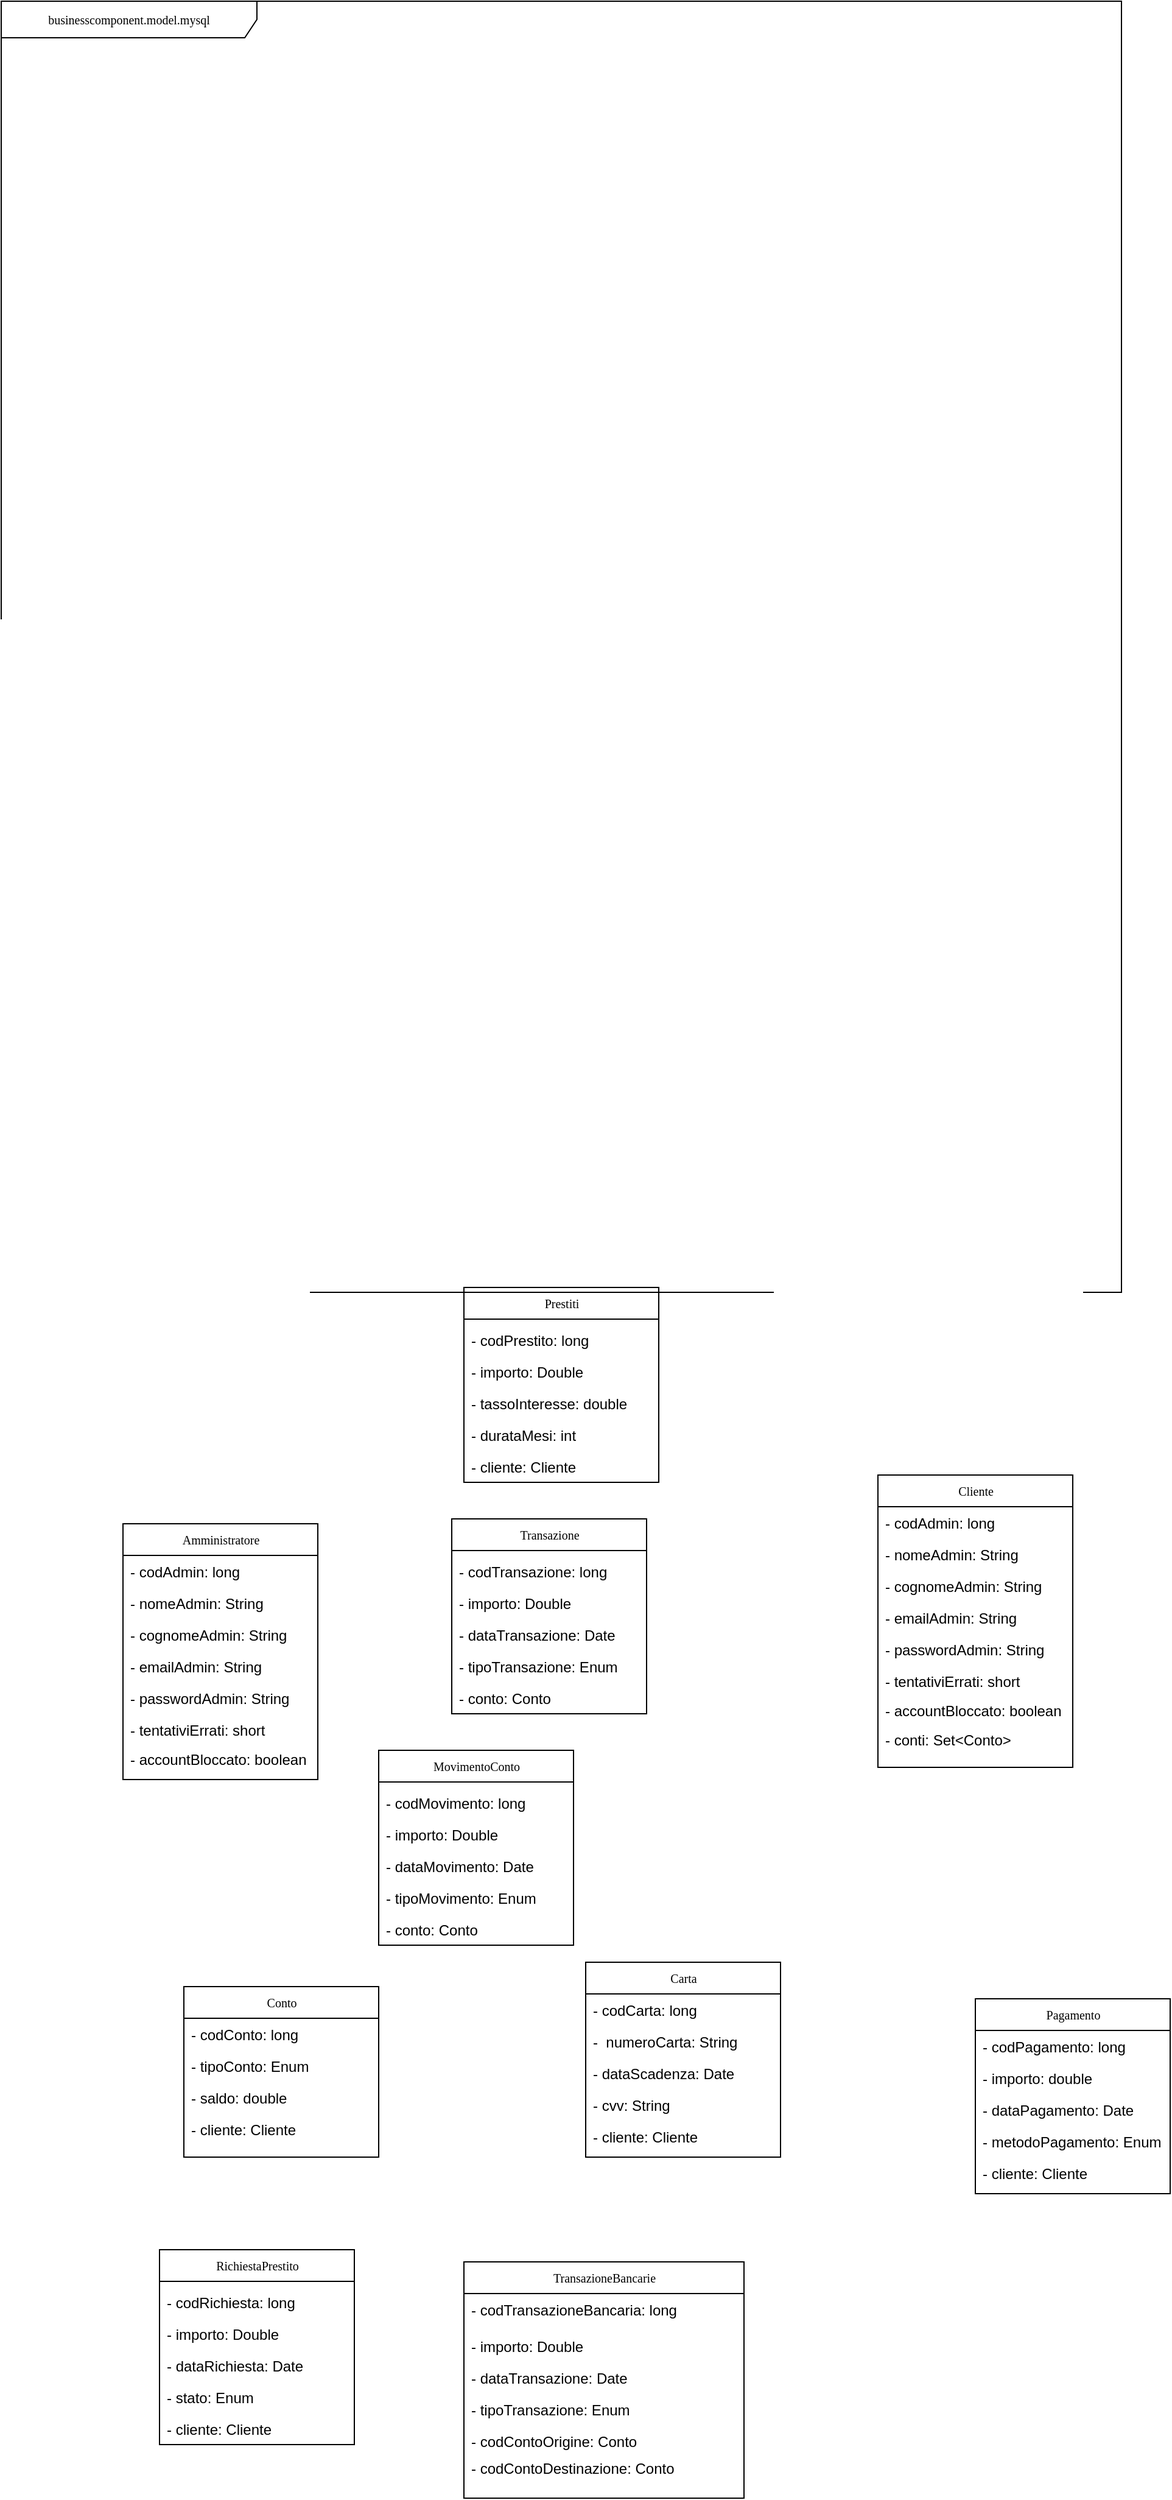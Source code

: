 <mxfile version="25.0.3" pages="4">
  <diagram name="model" id="c4acf3e9-155e-7222-9cf6-157b1a14988f">
    <mxGraphModel dx="1612" dy="1803" grid="1" gridSize="10" guides="1" tooltips="1" connect="1" arrows="1" fold="1" page="1" pageScale="1" pageWidth="850" pageHeight="1100" background="none" math="0" shadow="0">
      <root>
        <mxCell id="0" />
        <mxCell id="1" parent="0" />
        <mxCell id="17acba5748e5396b-1" value="businesscomponent.model.mysql" style="shape=umlFrame;whiteSpace=wrap;html=1;rounded=0;shadow=0;comic=0;labelBackgroundColor=none;strokeWidth=1;fontFamily=Verdana;fontSize=10;align=center;width=210;height=30;" parent="1" vertex="1">
          <mxGeometry x="-100" y="-1090" width="920" height="1060" as="geometry" />
        </mxCell>
        <mxCell id="17acba5748e5396b-2" value="Amministratore" style="swimlane;html=1;fontStyle=0;childLayout=stackLayout;horizontal=1;startSize=26;fillColor=none;horizontalStack=0;resizeParent=1;resizeLast=0;collapsible=1;marginBottom=0;swimlaneFillColor=#ffffff;rounded=0;shadow=0;comic=0;labelBackgroundColor=none;strokeWidth=1;fontFamily=Verdana;fontSize=10;align=center;" parent="1" vertex="1">
          <mxGeometry y="160" width="160" height="210" as="geometry" />
        </mxCell>
        <mxCell id="17acba5748e5396b-3" value="- codAdmin: long" style="text;html=1;strokeColor=none;fillColor=none;align=left;verticalAlign=top;spacingLeft=4;spacingRight=4;whiteSpace=wrap;overflow=hidden;rotatable=0;points=[[0,0.5],[1,0.5]];portConstraint=eastwest;" parent="17acba5748e5396b-2" vertex="1">
          <mxGeometry y="26" width="160" height="26" as="geometry" />
        </mxCell>
        <mxCell id="R7iPSByMcXuFNTxJ6JOP-1" value="- nomeAdmin: String" style="text;html=1;strokeColor=none;fillColor=none;align=left;verticalAlign=top;spacingLeft=4;spacingRight=4;whiteSpace=wrap;overflow=hidden;rotatable=0;points=[[0,0.5],[1,0.5]];portConstraint=eastwest;" parent="17acba5748e5396b-2" vertex="1">
          <mxGeometry y="52" width="160" height="26" as="geometry" />
        </mxCell>
        <mxCell id="R7iPSByMcXuFNTxJ6JOP-2" value="- cognomeAdmin: String" style="text;html=1;strokeColor=none;fillColor=none;align=left;verticalAlign=top;spacingLeft=4;spacingRight=4;whiteSpace=wrap;overflow=hidden;rotatable=0;points=[[0,0.5],[1,0.5]];portConstraint=eastwest;" parent="17acba5748e5396b-2" vertex="1">
          <mxGeometry y="78" width="160" height="26" as="geometry" />
        </mxCell>
        <mxCell id="R7iPSByMcXuFNTxJ6JOP-3" value="- emailAdmin: String" style="text;html=1;strokeColor=none;fillColor=none;align=left;verticalAlign=top;spacingLeft=4;spacingRight=4;whiteSpace=wrap;overflow=hidden;rotatable=0;points=[[0,0.5],[1,0.5]];portConstraint=eastwest;" parent="17acba5748e5396b-2" vertex="1">
          <mxGeometry y="104" width="160" height="26" as="geometry" />
        </mxCell>
        <mxCell id="R7iPSByMcXuFNTxJ6JOP-4" value="- passwordAdmin: String" style="text;html=1;strokeColor=none;fillColor=none;align=left;verticalAlign=top;spacingLeft=4;spacingRight=4;whiteSpace=wrap;overflow=hidden;rotatable=0;points=[[0,0.5],[1,0.5]];portConstraint=eastwest;" parent="17acba5748e5396b-2" vertex="1">
          <mxGeometry y="130" width="160" height="26" as="geometry" />
        </mxCell>
        <mxCell id="R7iPSByMcXuFNTxJ6JOP-5" value="- tentativiErrati: short" style="text;html=1;strokeColor=none;fillColor=none;align=left;verticalAlign=top;spacingLeft=4;spacingRight=4;whiteSpace=wrap;overflow=hidden;rotatable=0;points=[[0,0.5],[1,0.5]];portConstraint=eastwest;" parent="17acba5748e5396b-2" vertex="1">
          <mxGeometry y="156" width="160" height="24" as="geometry" />
        </mxCell>
        <mxCell id="R7iPSByMcXuFNTxJ6JOP-6" value="- accountBloccato: boolean" style="text;html=1;strokeColor=none;fillColor=none;align=left;verticalAlign=top;spacingLeft=4;spacingRight=4;whiteSpace=wrap;overflow=hidden;rotatable=0;points=[[0,0.5],[1,0.5]];portConstraint=eastwest;" parent="17acba5748e5396b-2" vertex="1">
          <mxGeometry y="180" width="160" height="24" as="geometry" />
        </mxCell>
        <mxCell id="R7iPSByMcXuFNTxJ6JOP-22" value="Cliente" style="swimlane;html=1;fontStyle=0;childLayout=stackLayout;horizontal=1;startSize=26;fillColor=none;horizontalStack=0;resizeParent=1;resizeLast=0;collapsible=1;marginBottom=0;swimlaneFillColor=#ffffff;rounded=0;shadow=0;comic=0;labelBackgroundColor=none;strokeWidth=1;fontFamily=Verdana;fontSize=10;align=center;" parent="1" vertex="1">
          <mxGeometry x="620" y="120" width="160" height="240" as="geometry" />
        </mxCell>
        <mxCell id="R7iPSByMcXuFNTxJ6JOP-23" value="- codAdmin: long" style="text;html=1;strokeColor=none;fillColor=none;align=left;verticalAlign=top;spacingLeft=4;spacingRight=4;whiteSpace=wrap;overflow=hidden;rotatable=0;points=[[0,0.5],[1,0.5]];portConstraint=eastwest;" parent="R7iPSByMcXuFNTxJ6JOP-22" vertex="1">
          <mxGeometry y="26" width="160" height="26" as="geometry" />
        </mxCell>
        <mxCell id="R7iPSByMcXuFNTxJ6JOP-24" value="- nomeAdmin: String" style="text;html=1;strokeColor=none;fillColor=none;align=left;verticalAlign=top;spacingLeft=4;spacingRight=4;whiteSpace=wrap;overflow=hidden;rotatable=0;points=[[0,0.5],[1,0.5]];portConstraint=eastwest;" parent="R7iPSByMcXuFNTxJ6JOP-22" vertex="1">
          <mxGeometry y="52" width="160" height="26" as="geometry" />
        </mxCell>
        <mxCell id="R7iPSByMcXuFNTxJ6JOP-25" value="- cognomeAdmin: String" style="text;html=1;strokeColor=none;fillColor=none;align=left;verticalAlign=top;spacingLeft=4;spacingRight=4;whiteSpace=wrap;overflow=hidden;rotatable=0;points=[[0,0.5],[1,0.5]];portConstraint=eastwest;" parent="R7iPSByMcXuFNTxJ6JOP-22" vertex="1">
          <mxGeometry y="78" width="160" height="26" as="geometry" />
        </mxCell>
        <mxCell id="R7iPSByMcXuFNTxJ6JOP-26" value="- emailAdmin: String" style="text;html=1;strokeColor=none;fillColor=none;align=left;verticalAlign=top;spacingLeft=4;spacingRight=4;whiteSpace=wrap;overflow=hidden;rotatable=0;points=[[0,0.5],[1,0.5]];portConstraint=eastwest;" parent="R7iPSByMcXuFNTxJ6JOP-22" vertex="1">
          <mxGeometry y="104" width="160" height="26" as="geometry" />
        </mxCell>
        <mxCell id="R7iPSByMcXuFNTxJ6JOP-27" value="- passwordAdmin: String" style="text;html=1;strokeColor=none;fillColor=none;align=left;verticalAlign=top;spacingLeft=4;spacingRight=4;whiteSpace=wrap;overflow=hidden;rotatable=0;points=[[0,0.5],[1,0.5]];portConstraint=eastwest;" parent="R7iPSByMcXuFNTxJ6JOP-22" vertex="1">
          <mxGeometry y="130" width="160" height="26" as="geometry" />
        </mxCell>
        <mxCell id="R7iPSByMcXuFNTxJ6JOP-28" value="- tentativiErrati: short" style="text;html=1;strokeColor=none;fillColor=none;align=left;verticalAlign=top;spacingLeft=4;spacingRight=4;whiteSpace=wrap;overflow=hidden;rotatable=0;points=[[0,0.5],[1,0.5]];portConstraint=eastwest;" parent="R7iPSByMcXuFNTxJ6JOP-22" vertex="1">
          <mxGeometry y="156" width="160" height="24" as="geometry" />
        </mxCell>
        <mxCell id="R7iPSByMcXuFNTxJ6JOP-29" value="- accountBloccato: boolean" style="text;html=1;strokeColor=none;fillColor=none;align=left;verticalAlign=top;spacingLeft=4;spacingRight=4;whiteSpace=wrap;overflow=hidden;rotatable=0;points=[[0,0.5],[1,0.5]];portConstraint=eastwest;" parent="R7iPSByMcXuFNTxJ6JOP-22" vertex="1">
          <mxGeometry y="180" width="160" height="24" as="geometry" />
        </mxCell>
        <mxCell id="Opv5bdSv00EIoobpL2jc-2" value="- conti: Set&amp;lt;Conto&amp;gt;" style="text;html=1;strokeColor=none;fillColor=none;align=left;verticalAlign=top;spacingLeft=4;spacingRight=4;whiteSpace=wrap;overflow=hidden;rotatable=0;points=[[0,0.5],[1,0.5]];portConstraint=eastwest;" parent="R7iPSByMcXuFNTxJ6JOP-22" vertex="1">
          <mxGeometry y="204" width="160" height="24" as="geometry" />
        </mxCell>
        <mxCell id="tlM3xg-vESGimZ0SO5qm-1" value="Conto" style="swimlane;html=1;fontStyle=0;childLayout=stackLayout;horizontal=1;startSize=26;fillColor=none;horizontalStack=0;resizeParent=1;resizeLast=0;collapsible=1;marginBottom=0;swimlaneFillColor=#ffffff;rounded=0;shadow=0;comic=0;labelBackgroundColor=none;strokeWidth=1;fontFamily=Verdana;fontSize=10;align=center;" parent="1" vertex="1">
          <mxGeometry x="50" y="540" width="160" height="140" as="geometry" />
        </mxCell>
        <mxCell id="tlM3xg-vESGimZ0SO5qm-2" value="- codConto: long" style="text;html=1;strokeColor=none;fillColor=none;align=left;verticalAlign=top;spacingLeft=4;spacingRight=4;whiteSpace=wrap;overflow=hidden;rotatable=0;points=[[0,0.5],[1,0.5]];portConstraint=eastwest;" parent="tlM3xg-vESGimZ0SO5qm-1" vertex="1">
          <mxGeometry y="26" width="160" height="26" as="geometry" />
        </mxCell>
        <mxCell id="tlM3xg-vESGimZ0SO5qm-3" value="- tipoConto: Enum" style="text;html=1;strokeColor=none;fillColor=none;align=left;verticalAlign=top;spacingLeft=4;spacingRight=4;whiteSpace=wrap;overflow=hidden;rotatable=0;points=[[0,0.5],[1,0.5]];portConstraint=eastwest;" parent="tlM3xg-vESGimZ0SO5qm-1" vertex="1">
          <mxGeometry y="52" width="160" height="26" as="geometry" />
        </mxCell>
        <mxCell id="tlM3xg-vESGimZ0SO5qm-4" value="- saldo: double" style="text;html=1;strokeColor=none;fillColor=none;align=left;verticalAlign=top;spacingLeft=4;spacingRight=4;whiteSpace=wrap;overflow=hidden;rotatable=0;points=[[0,0.5],[1,0.5]];portConstraint=eastwest;" parent="tlM3xg-vESGimZ0SO5qm-1" vertex="1">
          <mxGeometry y="78" width="160" height="26" as="geometry" />
        </mxCell>
        <mxCell id="tlM3xg-vESGimZ0SO5qm-5" value="- cliente: Cliente" style="text;html=1;strokeColor=none;fillColor=none;align=left;verticalAlign=top;spacingLeft=4;spacingRight=4;whiteSpace=wrap;overflow=hidden;rotatable=0;points=[[0,0.5],[1,0.5]];portConstraint=eastwest;" parent="tlM3xg-vESGimZ0SO5qm-1" vertex="1">
          <mxGeometry y="104" width="160" height="26" as="geometry" />
        </mxCell>
        <mxCell id="R7iPSByMcXuFNTxJ6JOP-31" value="" style="group" parent="1" connectable="0" vertex="1">
          <mxGeometry x="270" y="160" width="160" height="160" as="geometry" />
        </mxCell>
        <mxCell id="R7iPSByMcXuFNTxJ6JOP-8" value="Transazione" style="swimlane;html=1;fontStyle=0;childLayout=stackLayout;horizontal=1;startSize=26;fillColor=none;horizontalStack=0;resizeParent=1;resizeLast=0;collapsible=1;marginBottom=0;swimlaneFillColor=#ffffff;rounded=0;shadow=0;comic=0;labelBackgroundColor=none;strokeWidth=1;fontFamily=Verdana;fontSize=10;align=center;container=0;" parent="R7iPSByMcXuFNTxJ6JOP-31" vertex="1">
          <mxGeometry y="-4" width="160" height="160" as="geometry" />
        </mxCell>
        <mxCell id="R7iPSByMcXuFNTxJ6JOP-9" value="- codTransazione: long" style="text;html=1;strokeColor=none;fillColor=none;align=left;verticalAlign=top;spacingLeft=4;spacingRight=4;whiteSpace=wrap;overflow=hidden;rotatable=0;points=[[0,0.5],[1,0.5]];portConstraint=eastwest;container=0;" parent="R7iPSByMcXuFNTxJ6JOP-31" vertex="1">
          <mxGeometry y="26" width="160" height="26" as="geometry" />
        </mxCell>
        <mxCell id="R7iPSByMcXuFNTxJ6JOP-10" value="- importo: Double" style="text;html=1;strokeColor=none;fillColor=none;align=left;verticalAlign=top;spacingLeft=4;spacingRight=4;whiteSpace=wrap;overflow=hidden;rotatable=0;points=[[0,0.5],[1,0.5]];portConstraint=eastwest;container=0;" parent="R7iPSByMcXuFNTxJ6JOP-31" vertex="1">
          <mxGeometry y="52" width="160" height="26" as="geometry" />
        </mxCell>
        <mxCell id="R7iPSByMcXuFNTxJ6JOP-11" value="- dataTransazione: Date" style="text;html=1;strokeColor=none;fillColor=none;align=left;verticalAlign=top;spacingLeft=4;spacingRight=4;whiteSpace=wrap;overflow=hidden;rotatable=0;points=[[0,0.5],[1,0.5]];portConstraint=eastwest;container=0;" parent="R7iPSByMcXuFNTxJ6JOP-31" vertex="1">
          <mxGeometry y="78" width="160" height="26" as="geometry" />
        </mxCell>
        <mxCell id="R7iPSByMcXuFNTxJ6JOP-12" value="- tipoTransazione: Enum" style="text;html=1;strokeColor=none;fillColor=none;align=left;verticalAlign=top;spacingLeft=4;spacingRight=4;whiteSpace=wrap;overflow=hidden;rotatable=0;points=[[0,0.5],[1,0.5]];portConstraint=eastwest;container=0;" parent="R7iPSByMcXuFNTxJ6JOP-31" vertex="1">
          <mxGeometry y="104" width="160" height="26" as="geometry" />
        </mxCell>
        <mxCell id="R7iPSByMcXuFNTxJ6JOP-13" value="- conto: Conto" style="text;html=1;strokeColor=none;fillColor=none;align=left;verticalAlign=top;spacingLeft=4;spacingRight=4;whiteSpace=wrap;overflow=hidden;rotatable=0;points=[[0,0.5],[1,0.5]];portConstraint=eastwest;container=0;" parent="R7iPSByMcXuFNTxJ6JOP-31" vertex="1">
          <mxGeometry y="130" width="160" height="26" as="geometry" />
        </mxCell>
        <mxCell id="tlM3xg-vESGimZ0SO5qm-9" value="Carta" style="swimlane;html=1;fontStyle=0;childLayout=stackLayout;horizontal=1;startSize=26;fillColor=none;horizontalStack=0;resizeParent=1;resizeLast=0;collapsible=1;marginBottom=0;swimlaneFillColor=#ffffff;rounded=0;shadow=0;comic=0;labelBackgroundColor=none;strokeWidth=1;fontFamily=Verdana;fontSize=10;align=center;" parent="1" vertex="1">
          <mxGeometry x="380" y="520" width="160" height="160" as="geometry" />
        </mxCell>
        <mxCell id="tlM3xg-vESGimZ0SO5qm-10" value="- codCarta: long" style="text;html=1;strokeColor=none;fillColor=none;align=left;verticalAlign=top;spacingLeft=4;spacingRight=4;whiteSpace=wrap;overflow=hidden;rotatable=0;points=[[0,0.5],[1,0.5]];portConstraint=eastwest;" parent="tlM3xg-vESGimZ0SO5qm-9" vertex="1">
          <mxGeometry y="26" width="160" height="26" as="geometry" />
        </mxCell>
        <mxCell id="tlM3xg-vESGimZ0SO5qm-11" value="-&amp;nbsp; numeroCarta: String" style="text;html=1;strokeColor=none;fillColor=none;align=left;verticalAlign=top;spacingLeft=4;spacingRight=4;whiteSpace=wrap;overflow=hidden;rotatable=0;points=[[0,0.5],[1,0.5]];portConstraint=eastwest;" parent="tlM3xg-vESGimZ0SO5qm-9" vertex="1">
          <mxGeometry y="52" width="160" height="26" as="geometry" />
        </mxCell>
        <mxCell id="tlM3xg-vESGimZ0SO5qm-12" value="- dataScadenza: Date" style="text;html=1;strokeColor=none;fillColor=none;align=left;verticalAlign=top;spacingLeft=4;spacingRight=4;whiteSpace=wrap;overflow=hidden;rotatable=0;points=[[0,0.5],[1,0.5]];portConstraint=eastwest;" parent="tlM3xg-vESGimZ0SO5qm-9" vertex="1">
          <mxGeometry y="78" width="160" height="26" as="geometry" />
        </mxCell>
        <mxCell id="tlM3xg-vESGimZ0SO5qm-13" value="- cvv: String" style="text;html=1;strokeColor=none;fillColor=none;align=left;verticalAlign=top;spacingLeft=4;spacingRight=4;whiteSpace=wrap;overflow=hidden;rotatable=0;points=[[0,0.5],[1,0.5]];portConstraint=eastwest;" parent="tlM3xg-vESGimZ0SO5qm-9" vertex="1">
          <mxGeometry y="104" width="160" height="26" as="geometry" />
        </mxCell>
        <mxCell id="tlM3xg-vESGimZ0SO5qm-14" value="- cliente: Cliente" style="text;html=1;strokeColor=none;fillColor=none;align=left;verticalAlign=top;spacingLeft=4;spacingRight=4;whiteSpace=wrap;overflow=hidden;rotatable=0;points=[[0,0.5],[1,0.5]];portConstraint=eastwest;" parent="tlM3xg-vESGimZ0SO5qm-9" vertex="1">
          <mxGeometry y="130" width="160" height="26" as="geometry" />
        </mxCell>
        <mxCell id="tlM3xg-vESGimZ0SO5qm-17" value="Pagamento" style="swimlane;html=1;fontStyle=0;childLayout=stackLayout;horizontal=1;startSize=26;fillColor=none;horizontalStack=0;resizeParent=1;resizeLast=0;collapsible=1;marginBottom=0;swimlaneFillColor=#ffffff;rounded=0;shadow=0;comic=0;labelBackgroundColor=none;strokeWidth=1;fontFamily=Verdana;fontSize=10;align=center;" parent="1" vertex="1">
          <mxGeometry x="700" y="550" width="160" height="160" as="geometry" />
        </mxCell>
        <mxCell id="tlM3xg-vESGimZ0SO5qm-18" value="- codPagamento: long" style="text;html=1;strokeColor=none;fillColor=none;align=left;verticalAlign=top;spacingLeft=4;spacingRight=4;whiteSpace=wrap;overflow=hidden;rotatable=0;points=[[0,0.5],[1,0.5]];portConstraint=eastwest;" parent="tlM3xg-vESGimZ0SO5qm-17" vertex="1">
          <mxGeometry y="26" width="160" height="26" as="geometry" />
        </mxCell>
        <mxCell id="tlM3xg-vESGimZ0SO5qm-19" value="- importo: double" style="text;html=1;strokeColor=none;fillColor=none;align=left;verticalAlign=top;spacingLeft=4;spacingRight=4;whiteSpace=wrap;overflow=hidden;rotatable=0;points=[[0,0.5],[1,0.5]];portConstraint=eastwest;" parent="tlM3xg-vESGimZ0SO5qm-17" vertex="1">
          <mxGeometry y="52" width="160" height="26" as="geometry" />
        </mxCell>
        <mxCell id="tlM3xg-vESGimZ0SO5qm-20" value="- dataPagamento: Date" style="text;html=1;strokeColor=none;fillColor=none;align=left;verticalAlign=top;spacingLeft=4;spacingRight=4;whiteSpace=wrap;overflow=hidden;rotatable=0;points=[[0,0.5],[1,0.5]];portConstraint=eastwest;" parent="tlM3xg-vESGimZ0SO5qm-17" vertex="1">
          <mxGeometry y="78" width="160" height="26" as="geometry" />
        </mxCell>
        <mxCell id="tlM3xg-vESGimZ0SO5qm-21" value="- metodoPagamento: Enum" style="text;html=1;strokeColor=none;fillColor=none;align=left;verticalAlign=top;spacingLeft=4;spacingRight=4;whiteSpace=wrap;overflow=hidden;rotatable=0;points=[[0,0.5],[1,0.5]];portConstraint=eastwest;" parent="tlM3xg-vESGimZ0SO5qm-17" vertex="1">
          <mxGeometry y="104" width="160" height="26" as="geometry" />
        </mxCell>
        <mxCell id="tlM3xg-vESGimZ0SO5qm-22" value="- cliente: Cliente" style="text;html=1;strokeColor=none;fillColor=none;align=left;verticalAlign=top;spacingLeft=4;spacingRight=4;whiteSpace=wrap;overflow=hidden;rotatable=0;points=[[0,0.5],[1,0.5]];portConstraint=eastwest;" parent="tlM3xg-vESGimZ0SO5qm-17" vertex="1">
          <mxGeometry y="130" width="160" height="26" as="geometry" />
        </mxCell>
        <mxCell id="6Ky5VnchFunoynxhCSKR-1" value="" style="group" parent="1" connectable="0" vertex="1">
          <mxGeometry x="280" y="-30" width="160" height="160" as="geometry" />
        </mxCell>
        <mxCell id="6Ky5VnchFunoynxhCSKR-2" value="Prestiti" style="swimlane;html=1;fontStyle=0;childLayout=stackLayout;horizontal=1;startSize=26;fillColor=none;horizontalStack=0;resizeParent=1;resizeLast=0;collapsible=1;marginBottom=0;swimlaneFillColor=#ffffff;rounded=0;shadow=0;comic=0;labelBackgroundColor=none;strokeWidth=1;fontFamily=Verdana;fontSize=10;align=center;container=0;" parent="6Ky5VnchFunoynxhCSKR-1" vertex="1">
          <mxGeometry y="-4" width="160" height="160" as="geometry" />
        </mxCell>
        <mxCell id="6Ky5VnchFunoynxhCSKR-3" value="- codPrestito: long" style="text;html=1;strokeColor=none;fillColor=none;align=left;verticalAlign=top;spacingLeft=4;spacingRight=4;whiteSpace=wrap;overflow=hidden;rotatable=0;points=[[0,0.5],[1,0.5]];portConstraint=eastwest;container=0;" parent="6Ky5VnchFunoynxhCSKR-1" vertex="1">
          <mxGeometry y="26" width="160" height="26" as="geometry" />
        </mxCell>
        <mxCell id="6Ky5VnchFunoynxhCSKR-4" value="- importo: Double" style="text;html=1;strokeColor=none;fillColor=none;align=left;verticalAlign=top;spacingLeft=4;spacingRight=4;whiteSpace=wrap;overflow=hidden;rotatable=0;points=[[0,0.5],[1,0.5]];portConstraint=eastwest;container=0;" parent="6Ky5VnchFunoynxhCSKR-1" vertex="1">
          <mxGeometry y="52" width="160" height="26" as="geometry" />
        </mxCell>
        <mxCell id="6Ky5VnchFunoynxhCSKR-5" value="- tassoInteresse: double" style="text;html=1;strokeColor=none;fillColor=none;align=left;verticalAlign=top;spacingLeft=4;spacingRight=4;whiteSpace=wrap;overflow=hidden;rotatable=0;points=[[0,0.5],[1,0.5]];portConstraint=eastwest;container=0;" parent="6Ky5VnchFunoynxhCSKR-1" vertex="1">
          <mxGeometry y="78" width="160" height="26" as="geometry" />
        </mxCell>
        <mxCell id="6Ky5VnchFunoynxhCSKR-6" value="- durataMesi: int" style="text;html=1;strokeColor=none;fillColor=none;align=left;verticalAlign=top;spacingLeft=4;spacingRight=4;whiteSpace=wrap;overflow=hidden;rotatable=0;points=[[0,0.5],[1,0.5]];portConstraint=eastwest;container=0;" parent="6Ky5VnchFunoynxhCSKR-1" vertex="1">
          <mxGeometry y="104" width="160" height="26" as="geometry" />
        </mxCell>
        <mxCell id="6Ky5VnchFunoynxhCSKR-7" value="- cliente: Cliente" style="text;html=1;strokeColor=none;fillColor=none;align=left;verticalAlign=top;spacingLeft=4;spacingRight=4;whiteSpace=wrap;overflow=hidden;rotatable=0;points=[[0,0.5],[1,0.5]];portConstraint=eastwest;container=0;" parent="6Ky5VnchFunoynxhCSKR-1" vertex="1">
          <mxGeometry y="130" width="160" height="26" as="geometry" />
        </mxCell>
        <mxCell id="ifFags2DFLroecZHvyiV-1" value="" style="group" parent="1" connectable="0" vertex="1">
          <mxGeometry x="280" y="770" width="230" height="190" as="geometry" />
        </mxCell>
        <mxCell id="ifFags2DFLroecZHvyiV-2" value="TransazioneBancarie" style="swimlane;html=1;fontStyle=0;childLayout=stackLayout;horizontal=1;startSize=26;fillColor=none;horizontalStack=0;resizeParent=1;resizeLast=0;collapsible=1;marginBottom=0;swimlaneFillColor=#ffffff;rounded=0;shadow=0;comic=0;labelBackgroundColor=none;strokeWidth=1;fontFamily=Verdana;fontSize=10;align=center;container=0;" parent="ifFags2DFLroecZHvyiV-1" vertex="1">
          <mxGeometry y="-4" width="230" height="194" as="geometry" />
        </mxCell>
        <mxCell id="ifFags2DFLroecZHvyiV-8" value="- codTransazioneBancaria: long&lt;div&gt;&lt;br&gt;&lt;/div&gt;" style="text;html=1;strokeColor=none;fillColor=none;align=left;verticalAlign=top;spacingLeft=4;spacingRight=4;whiteSpace=wrap;overflow=hidden;rotatable=0;points=[[0,0.5],[1,0.5]];portConstraint=eastwest;container=0;" parent="ifFags2DFLroecZHvyiV-2" vertex="1">
          <mxGeometry y="26" width="230" height="26" as="geometry" />
        </mxCell>
        <mxCell id="ifFags2DFLroecZHvyiV-9" style="text;html=1;strokeColor=none;fillColor=none;align=left;verticalAlign=top;spacingLeft=4;spacingRight=4;whiteSpace=wrap;overflow=hidden;rotatable=0;points=[[0,0.5],[1,0.5]];portConstraint=eastwest;container=0;" parent="ifFags2DFLroecZHvyiV-2" vertex="1">
          <mxGeometry y="52" width="230" height="26" as="geometry" />
        </mxCell>
        <mxCell id="ifFags2DFLroecZHvyiV-10" style="text;html=1;strokeColor=none;fillColor=none;align=left;verticalAlign=top;spacingLeft=4;spacingRight=4;whiteSpace=wrap;overflow=hidden;rotatable=0;points=[[0,0.5],[1,0.5]];portConstraint=eastwest;container=0;" parent="ifFags2DFLroecZHvyiV-2" vertex="1">
          <mxGeometry y="78" width="230" height="26" as="geometry" />
        </mxCell>
        <mxCell id="ifFags2DFLroecZHvyiV-12" style="text;html=1;strokeColor=none;fillColor=none;align=left;verticalAlign=top;spacingLeft=4;spacingRight=4;whiteSpace=wrap;overflow=hidden;rotatable=0;points=[[0,0.5],[1,0.5]];portConstraint=eastwest;container=0;" parent="ifFags2DFLroecZHvyiV-2" vertex="1">
          <mxGeometry y="104" width="230" height="26" as="geometry" />
        </mxCell>
        <mxCell id="ifFags2DFLroecZHvyiV-11" style="text;html=1;strokeColor=none;fillColor=none;align=left;verticalAlign=top;spacingLeft=4;spacingRight=4;whiteSpace=wrap;overflow=hidden;rotatable=0;points=[[0,0.5],[1,0.5]];portConstraint=eastwest;container=0;" parent="ifFags2DFLroecZHvyiV-2" vertex="1">
          <mxGeometry y="130" width="230" height="26" as="geometry" />
        </mxCell>
        <mxCell id="ifFags2DFLroecZHvyiV-3" value="- codContoDestinazione: Conto" style="text;html=1;strokeColor=none;fillColor=none;align=left;verticalAlign=top;spacingLeft=4;spacingRight=4;whiteSpace=wrap;overflow=hidden;rotatable=0;points=[[0,0.5],[1,0.5]];portConstraint=eastwest;container=0;" parent="ifFags2DFLroecZHvyiV-2" vertex="1">
          <mxGeometry y="156" width="230" height="26" as="geometry" />
        </mxCell>
        <mxCell id="ifFags2DFLroecZHvyiV-4" value="- importo: Double" style="text;html=1;strokeColor=none;fillColor=none;align=left;verticalAlign=top;spacingLeft=4;spacingRight=4;whiteSpace=wrap;overflow=hidden;rotatable=0;points=[[0,0.5],[1,0.5]];portConstraint=eastwest;container=0;" parent="ifFags2DFLroecZHvyiV-1" vertex="1">
          <mxGeometry y="52" width="160" height="26" as="geometry" />
        </mxCell>
        <mxCell id="ifFags2DFLroecZHvyiV-5" value="- dataTransazione: Date" style="text;html=1;strokeColor=none;fillColor=none;align=left;verticalAlign=top;spacingLeft=4;spacingRight=4;whiteSpace=wrap;overflow=hidden;rotatable=0;points=[[0,0.5],[1,0.5]];portConstraint=eastwest;container=0;" parent="ifFags2DFLroecZHvyiV-1" vertex="1">
          <mxGeometry y="78" width="160" height="26" as="geometry" />
        </mxCell>
        <mxCell id="ifFags2DFLroecZHvyiV-6" value="- tipoTransazione: Enum" style="text;html=1;strokeColor=none;fillColor=none;align=left;verticalAlign=top;spacingLeft=4;spacingRight=4;whiteSpace=wrap;overflow=hidden;rotatable=0;points=[[0,0.5],[1,0.5]];portConstraint=eastwest;container=0;" parent="ifFags2DFLroecZHvyiV-1" vertex="1">
          <mxGeometry y="104" width="160" height="26" as="geometry" />
        </mxCell>
        <mxCell id="ifFags2DFLroecZHvyiV-7" value="- codContoOrigine: Conto" style="text;html=1;strokeColor=none;fillColor=none;align=left;verticalAlign=top;spacingLeft=4;spacingRight=4;whiteSpace=wrap;overflow=hidden;rotatable=0;points=[[0,0.5],[1,0.5]];portConstraint=eastwest;container=0;" parent="ifFags2DFLroecZHvyiV-1" vertex="1">
          <mxGeometry y="130" width="160" height="26" as="geometry" />
        </mxCell>
        <mxCell id="Rtpftm6eGgjkPhaJG6uz-1" value="" style="group" parent="1" connectable="0" vertex="1">
          <mxGeometry x="210" y="350" width="160" height="160" as="geometry" />
        </mxCell>
        <mxCell id="Rtpftm6eGgjkPhaJG6uz-2" value="MovimentoConto" style="swimlane;html=1;fontStyle=0;childLayout=stackLayout;horizontal=1;startSize=26;fillColor=none;horizontalStack=0;resizeParent=1;resizeLast=0;collapsible=1;marginBottom=0;swimlaneFillColor=#ffffff;rounded=0;shadow=0;comic=0;labelBackgroundColor=none;strokeWidth=1;fontFamily=Verdana;fontSize=10;align=center;container=0;" parent="Rtpftm6eGgjkPhaJG6uz-1" vertex="1">
          <mxGeometry y="-4" width="160" height="160" as="geometry" />
        </mxCell>
        <mxCell id="Rtpftm6eGgjkPhaJG6uz-3" value="- codMovimento: long" style="text;html=1;strokeColor=none;fillColor=none;align=left;verticalAlign=top;spacingLeft=4;spacingRight=4;whiteSpace=wrap;overflow=hidden;rotatable=0;points=[[0,0.5],[1,0.5]];portConstraint=eastwest;container=0;" parent="Rtpftm6eGgjkPhaJG6uz-1" vertex="1">
          <mxGeometry y="26" width="160" height="26" as="geometry" />
        </mxCell>
        <mxCell id="Rtpftm6eGgjkPhaJG6uz-4" value="- importo: Double" style="text;html=1;strokeColor=none;fillColor=none;align=left;verticalAlign=top;spacingLeft=4;spacingRight=4;whiteSpace=wrap;overflow=hidden;rotatable=0;points=[[0,0.5],[1,0.5]];portConstraint=eastwest;container=0;" parent="Rtpftm6eGgjkPhaJG6uz-1" vertex="1">
          <mxGeometry y="52" width="160" height="26" as="geometry" />
        </mxCell>
        <mxCell id="Rtpftm6eGgjkPhaJG6uz-5" value="- dataMovimento: Date" style="text;html=1;strokeColor=none;fillColor=none;align=left;verticalAlign=top;spacingLeft=4;spacingRight=4;whiteSpace=wrap;overflow=hidden;rotatable=0;points=[[0,0.5],[1,0.5]];portConstraint=eastwest;container=0;" parent="Rtpftm6eGgjkPhaJG6uz-1" vertex="1">
          <mxGeometry y="78" width="160" height="26" as="geometry" />
        </mxCell>
        <mxCell id="Rtpftm6eGgjkPhaJG6uz-6" value="- tipoMovimento: Enum" style="text;html=1;strokeColor=none;fillColor=none;align=left;verticalAlign=top;spacingLeft=4;spacingRight=4;whiteSpace=wrap;overflow=hidden;rotatable=0;points=[[0,0.5],[1,0.5]];portConstraint=eastwest;container=0;" parent="Rtpftm6eGgjkPhaJG6uz-1" vertex="1">
          <mxGeometry y="104" width="160" height="26" as="geometry" />
        </mxCell>
        <mxCell id="Rtpftm6eGgjkPhaJG6uz-7" value="- conto: Conto" style="text;html=1;strokeColor=none;fillColor=none;align=left;verticalAlign=top;spacingLeft=4;spacingRight=4;whiteSpace=wrap;overflow=hidden;rotatable=0;points=[[0,0.5],[1,0.5]];portConstraint=eastwest;container=0;" parent="Rtpftm6eGgjkPhaJG6uz-1" vertex="1">
          <mxGeometry y="130" width="160" height="26" as="geometry" />
        </mxCell>
        <mxCell id="Rtpftm6eGgjkPhaJG6uz-8" value="" style="group" parent="1" connectable="0" vertex="1">
          <mxGeometry x="30" y="760" width="160" height="160" as="geometry" />
        </mxCell>
        <mxCell id="Rtpftm6eGgjkPhaJG6uz-9" value="RichiestaPrestito" style="swimlane;html=1;fontStyle=0;childLayout=stackLayout;horizontal=1;startSize=26;fillColor=none;horizontalStack=0;resizeParent=1;resizeLast=0;collapsible=1;marginBottom=0;swimlaneFillColor=#ffffff;rounded=0;shadow=0;comic=0;labelBackgroundColor=none;strokeWidth=1;fontFamily=Verdana;fontSize=10;align=center;container=0;" parent="Rtpftm6eGgjkPhaJG6uz-8" vertex="1">
          <mxGeometry y="-4" width="160" height="160" as="geometry" />
        </mxCell>
        <mxCell id="Rtpftm6eGgjkPhaJG6uz-10" value="- codRichiesta: long" style="text;html=1;strokeColor=none;fillColor=none;align=left;verticalAlign=top;spacingLeft=4;spacingRight=4;whiteSpace=wrap;overflow=hidden;rotatable=0;points=[[0,0.5],[1,0.5]];portConstraint=eastwest;container=0;" parent="Rtpftm6eGgjkPhaJG6uz-8" vertex="1">
          <mxGeometry y="26" width="160" height="26" as="geometry" />
        </mxCell>
        <mxCell id="Rtpftm6eGgjkPhaJG6uz-11" value="- importo: Double" style="text;html=1;strokeColor=none;fillColor=none;align=left;verticalAlign=top;spacingLeft=4;spacingRight=4;whiteSpace=wrap;overflow=hidden;rotatable=0;points=[[0,0.5],[1,0.5]];portConstraint=eastwest;container=0;" parent="Rtpftm6eGgjkPhaJG6uz-8" vertex="1">
          <mxGeometry y="52" width="160" height="26" as="geometry" />
        </mxCell>
        <mxCell id="Rtpftm6eGgjkPhaJG6uz-12" value="- dataRichiesta: Date" style="text;html=1;strokeColor=none;fillColor=none;align=left;verticalAlign=top;spacingLeft=4;spacingRight=4;whiteSpace=wrap;overflow=hidden;rotatable=0;points=[[0,0.5],[1,0.5]];portConstraint=eastwest;container=0;" parent="Rtpftm6eGgjkPhaJG6uz-8" vertex="1">
          <mxGeometry y="78" width="160" height="26" as="geometry" />
        </mxCell>
        <mxCell id="Rtpftm6eGgjkPhaJG6uz-13" value="- stato: Enum" style="text;html=1;strokeColor=none;fillColor=none;align=left;verticalAlign=top;spacingLeft=4;spacingRight=4;whiteSpace=wrap;overflow=hidden;rotatable=0;points=[[0,0.5],[1,0.5]];portConstraint=eastwest;container=0;" parent="Rtpftm6eGgjkPhaJG6uz-8" vertex="1">
          <mxGeometry y="104" width="160" height="26" as="geometry" />
        </mxCell>
        <mxCell id="Rtpftm6eGgjkPhaJG6uz-14" value="- cliente: Cliente" style="text;html=1;strokeColor=none;fillColor=none;align=left;verticalAlign=top;spacingLeft=4;spacingRight=4;whiteSpace=wrap;overflow=hidden;rotatable=0;points=[[0,0.5],[1,0.5]];portConstraint=eastwest;container=0;" parent="Rtpftm6eGgjkPhaJG6uz-8" vertex="1">
          <mxGeometry y="130" width="160" height="26" as="geometry" />
        </mxCell>
      </root>
    </mxGraphModel>
  </diagram>
  <diagram name="modelMongo" id="M5QuBVYIVjh4llbjWbVs">
    <mxGraphModel dx="1372" dy="1753" grid="1" gridSize="10" guides="1" tooltips="1" connect="1" arrows="1" fold="1" page="1" pageScale="1" pageWidth="850" pageHeight="1100" background="none" math="0" shadow="0">
      <root>
        <mxCell id="zT52o38LJB85ckgXy5Cr-0" />
        <mxCell id="zT52o38LJB85ckgXy5Cr-1" parent="zT52o38LJB85ckgXy5Cr-0" />
        <mxCell id="zT52o38LJB85ckgXy5Cr-2" value="businesscomponent.model.mongo" style="shape=umlFrame;whiteSpace=wrap;html=1;rounded=0;shadow=0;comic=0;labelBackgroundColor=none;strokeWidth=1;fontFamily=Verdana;fontSize=10;align=center;width=210;height=30;" parent="zT52o38LJB85ckgXy5Cr-1" vertex="1">
          <mxGeometry x="-100" y="-1090" width="920" height="1060" as="geometry" />
        </mxCell>
        <mxCell id="zT52o38LJB85ckgXy5Cr-24" value="" style="group" parent="zT52o38LJB85ckgXy5Cr-1" connectable="0" vertex="1">
          <mxGeometry x="150" y="80" width="160" height="160" as="geometry" />
        </mxCell>
        <mxCell id="zT52o38LJB85ckgXy5Cr-25" value="Transazione" style="swimlane;html=1;fontStyle=0;childLayout=stackLayout;horizontal=1;startSize=26;fillColor=none;horizontalStack=0;resizeParent=1;resizeLast=0;collapsible=1;marginBottom=0;swimlaneFillColor=#ffffff;rounded=0;shadow=0;comic=0;labelBackgroundColor=none;strokeWidth=1;fontFamily=Verdana;fontSize=10;align=center;container=0;" parent="zT52o38LJB85ckgXy5Cr-24" vertex="1">
          <mxGeometry y="-4" width="160" height="160" as="geometry" />
        </mxCell>
        <mxCell id="zT52o38LJB85ckgXy5Cr-26" value="- codTransazione: ObjectId" style="text;html=1;strokeColor=none;fillColor=none;align=left;verticalAlign=top;spacingLeft=4;spacingRight=4;whiteSpace=wrap;overflow=hidden;rotatable=0;points=[[0,0.5],[1,0.5]];portConstraint=eastwest;container=0;" parent="zT52o38LJB85ckgXy5Cr-24" vertex="1">
          <mxGeometry y="26" width="160" height="26" as="geometry" />
        </mxCell>
        <mxCell id="zT52o38LJB85ckgXy5Cr-27" value="- importo: Double" style="text;html=1;strokeColor=none;fillColor=none;align=left;verticalAlign=top;spacingLeft=4;spacingRight=4;whiteSpace=wrap;overflow=hidden;rotatable=0;points=[[0,0.5],[1,0.5]];portConstraint=eastwest;container=0;" parent="zT52o38LJB85ckgXy5Cr-24" vertex="1">
          <mxGeometry y="52" width="160" height="26" as="geometry" />
        </mxCell>
        <mxCell id="zT52o38LJB85ckgXy5Cr-28" value="- dataTransazione: Date" style="text;html=1;strokeColor=none;fillColor=none;align=left;verticalAlign=top;spacingLeft=4;spacingRight=4;whiteSpace=wrap;overflow=hidden;rotatable=0;points=[[0,0.5],[1,0.5]];portConstraint=eastwest;container=0;" parent="zT52o38LJB85ckgXy5Cr-24" vertex="1">
          <mxGeometry y="78" width="160" height="26" as="geometry" />
        </mxCell>
        <mxCell id="zT52o38LJB85ckgXy5Cr-29" value="- tipoTransazione: String" style="text;html=1;strokeColor=none;fillColor=none;align=left;verticalAlign=top;spacingLeft=4;spacingRight=4;whiteSpace=wrap;overflow=hidden;rotatable=0;points=[[0,0.5],[1,0.5]];portConstraint=eastwest;container=0;" parent="zT52o38LJB85ckgXy5Cr-24" vertex="1">
          <mxGeometry y="104" width="160" height="26" as="geometry" />
        </mxCell>
        <mxCell id="zT52o38LJB85ckgXy5Cr-30" value="- conto: Conto" style="text;html=1;strokeColor=none;fillColor=none;align=left;verticalAlign=top;spacingLeft=4;spacingRight=4;whiteSpace=wrap;overflow=hidden;rotatable=0;points=[[0,0.5],[1,0.5]];portConstraint=eastwest;container=0;" parent="zT52o38LJB85ckgXy5Cr-24" vertex="1">
          <mxGeometry y="130" width="160" height="26" as="geometry" />
        </mxCell>
        <mxCell id="xnwV0Bwi0ynR6oyCamVq-0" value="" style="group" connectable="0" vertex="1" parent="zT52o38LJB85ckgXy5Cr-1">
          <mxGeometry x="140" y="380" width="160" height="210" as="geometry" />
        </mxCell>
        <mxCell id="xnwV0Bwi0ynR6oyCamVq-1" value="OperazioniBancarie" style="swimlane;html=1;fontStyle=0;childLayout=stackLayout;horizontal=1;startSize=26;fillColor=none;horizontalStack=0;resizeParent=1;resizeLast=0;collapsible=1;marginBottom=0;swimlaneFillColor=#ffffff;rounded=0;shadow=0;comic=0;labelBackgroundColor=none;strokeWidth=1;fontFamily=Verdana;fontSize=10;align=center;container=0;" vertex="1" parent="xnwV0Bwi0ynR6oyCamVq-0">
          <mxGeometry y="-4" width="160" height="232" as="geometry" />
        </mxCell>
        <mxCell id="xnwV0Bwi0ynR6oyCamVq-2" value="- codOperazione: ObjectId" style="text;html=1;strokeColor=none;fillColor=none;align=left;verticalAlign=top;spacingLeft=4;spacingRight=4;whiteSpace=wrap;overflow=hidden;rotatable=0;points=[[0,0.5],[1,0.5]];portConstraint=eastwest;container=0;" vertex="1" parent="xnwV0Bwi0ynR6oyCamVq-1">
          <mxGeometry y="26" width="160" height="26" as="geometry" />
        </mxCell>
        <mxCell id="xnwV0Bwi0ynR6oyCamVq-12" style="text;html=1;strokeColor=none;fillColor=none;align=left;verticalAlign=top;spacingLeft=4;spacingRight=4;whiteSpace=wrap;overflow=hidden;rotatable=0;points=[[0,0.5],[1,0.5]];portConstraint=eastwest;container=0;" vertex="1" parent="xnwV0Bwi0ynR6oyCamVq-1">
          <mxGeometry y="52" width="160" height="30" as="geometry" />
        </mxCell>
        <mxCell id="xnwV0Bwi0ynR6oyCamVq-11" style="text;html=1;strokeColor=none;fillColor=none;align=left;verticalAlign=top;spacingLeft=4;spacingRight=4;whiteSpace=wrap;overflow=hidden;rotatable=0;points=[[0,0.5],[1,0.5]];portConstraint=eastwest;container=0;" vertex="1" parent="xnwV0Bwi0ynR6oyCamVq-1">
          <mxGeometry y="82" width="160" height="30" as="geometry" />
        </mxCell>
        <mxCell id="xnwV0Bwi0ynR6oyCamVq-10" style="text;html=1;strokeColor=none;fillColor=none;align=left;verticalAlign=top;spacingLeft=4;spacingRight=4;whiteSpace=wrap;overflow=hidden;rotatable=0;points=[[0,0.5],[1,0.5]];portConstraint=eastwest;container=0;" vertex="1" parent="xnwV0Bwi0ynR6oyCamVq-1">
          <mxGeometry y="112" width="160" height="30" as="geometry" />
        </mxCell>
        <mxCell id="xnwV0Bwi0ynR6oyCamVq-7" value="- codContoOrigine: int" style="text;html=1;strokeColor=none;fillColor=none;align=left;verticalAlign=top;spacingLeft=4;spacingRight=4;whiteSpace=wrap;overflow=hidden;rotatable=0;points=[[0,0.5],[1,0.5]];portConstraint=eastwest;container=0;" vertex="1" parent="xnwV0Bwi0ynR6oyCamVq-1">
          <mxGeometry y="142" width="160" height="30" as="geometry" />
        </mxCell>
        <mxCell id="xnwV0Bwi0ynR6oyCamVq-6" value="- codContoDestinazione: int" style="text;html=1;strokeColor=none;fillColor=none;align=left;verticalAlign=top;spacingLeft=4;spacingRight=4;whiteSpace=wrap;overflow=hidden;rotatable=0;points=[[0,0.5],[1,0.5]];portConstraint=eastwest;container=0;" vertex="1" parent="xnwV0Bwi0ynR6oyCamVq-1">
          <mxGeometry y="172" width="160" height="30" as="geometry" />
        </mxCell>
        <mxCell id="xnwV0Bwi0ynR6oyCamVq-3" value="- importo: Double" style="text;html=1;strokeColor=none;fillColor=none;align=left;verticalAlign=top;spacingLeft=4;spacingRight=4;whiteSpace=wrap;overflow=hidden;rotatable=0;points=[[0,0.5],[1,0.5]];portConstraint=eastwest;container=0;" vertex="1" parent="xnwV0Bwi0ynR6oyCamVq-0">
          <mxGeometry y="52" width="160" height="26" as="geometry" />
        </mxCell>
        <mxCell id="xnwV0Bwi0ynR6oyCamVq-4" value="- dataOperazione: Date" style="text;html=1;strokeColor=none;fillColor=none;align=left;verticalAlign=top;spacingLeft=4;spacingRight=4;whiteSpace=wrap;overflow=hidden;rotatable=0;points=[[0,0.5],[1,0.5]];portConstraint=eastwest;container=0;" vertex="1" parent="xnwV0Bwi0ynR6oyCamVq-0">
          <mxGeometry y="78" width="160" height="26" as="geometry" />
        </mxCell>
        <mxCell id="xnwV0Bwi0ynR6oyCamVq-5" value="- tipoOperazione: String" style="text;html=1;strokeColor=none;fillColor=none;align=left;verticalAlign=top;spacingLeft=4;spacingRight=4;whiteSpace=wrap;overflow=hidden;rotatable=0;points=[[0,0.5],[1,0.5]];portConstraint=eastwest;container=0;" vertex="1" parent="xnwV0Bwi0ynR6oyCamVq-0">
          <mxGeometry y="104" width="160" height="26" as="geometry" />
        </mxCell>
        <mxCell id="wimomm9nEC6CG0fMbF8B-0" value="Cliente" style="swimlane;html=1;fontStyle=0;childLayout=stackLayout;horizontal=1;startSize=26;fillColor=none;horizontalStack=0;resizeParent=1;resizeLast=0;collapsible=1;marginBottom=0;swimlaneFillColor=#ffffff;rounded=0;shadow=0;comic=0;labelBackgroundColor=none;strokeWidth=1;fontFamily=Verdana;fontSize=10;align=center;" vertex="1" parent="zT52o38LJB85ckgXy5Cr-1">
          <mxGeometry x="450" y="55" width="160" height="210" as="geometry" />
        </mxCell>
        <mxCell id="wimomm9nEC6CG0fMbF8B-1" value="- codCliente: ObjectID" style="text;html=1;strokeColor=none;fillColor=none;align=left;verticalAlign=top;spacingLeft=4;spacingRight=4;whiteSpace=wrap;overflow=hidden;rotatable=0;points=[[0,0.5],[1,0.5]];portConstraint=eastwest;" vertex="1" parent="wimomm9nEC6CG0fMbF8B-0">
          <mxGeometry y="26" width="160" height="26" as="geometry" />
        </mxCell>
        <mxCell id="wimomm9nEC6CG0fMbF8B-2" value="- nomeCliente: String" style="text;html=1;strokeColor=none;fillColor=none;align=left;verticalAlign=top;spacingLeft=4;spacingRight=4;whiteSpace=wrap;overflow=hidden;rotatable=0;points=[[0,0.5],[1,0.5]];portConstraint=eastwest;" vertex="1" parent="wimomm9nEC6CG0fMbF8B-0">
          <mxGeometry y="52" width="160" height="26" as="geometry" />
        </mxCell>
        <mxCell id="wimomm9nEC6CG0fMbF8B-3" value="- cognomeCliente: String" style="text;html=1;strokeColor=none;fillColor=none;align=left;verticalAlign=top;spacingLeft=4;spacingRight=4;whiteSpace=wrap;overflow=hidden;rotatable=0;points=[[0,0.5],[1,0.5]];portConstraint=eastwest;" vertex="1" parent="wimomm9nEC6CG0fMbF8B-0">
          <mxGeometry y="78" width="160" height="26" as="geometry" />
        </mxCell>
        <mxCell id="wimomm9nEC6CG0fMbF8B-4" value="- emailCliente: String" style="text;html=1;strokeColor=none;fillColor=none;align=left;verticalAlign=top;spacingLeft=4;spacingRight=4;whiteSpace=wrap;overflow=hidden;rotatable=0;points=[[0,0.5],[1,0.5]];portConstraint=eastwest;" vertex="1" parent="wimomm9nEC6CG0fMbF8B-0">
          <mxGeometry y="104" width="160" height="26" as="geometry" />
        </mxCell>
        <mxCell id="wimomm9nEC6CG0fMbF8B-5" value="- passwordCliente: String" style="text;html=1;strokeColor=none;fillColor=none;align=left;verticalAlign=top;spacingLeft=4;spacingRight=4;whiteSpace=wrap;overflow=hidden;rotatable=0;points=[[0,0.5],[1,0.5]];portConstraint=eastwest;" vertex="1" parent="wimomm9nEC6CG0fMbF8B-0">
          <mxGeometry y="130" width="160" height="26" as="geometry" />
        </mxCell>
        <mxCell id="8-2n5VnIm5MnSKUBSE-d-0" value="- saldoConto: Double" style="text;html=1;strokeColor=none;fillColor=none;align=left;verticalAlign=top;spacingLeft=4;spacingRight=4;whiteSpace=wrap;overflow=hidden;rotatable=0;points=[[0,0.5],[1,0.5]];portConstraint=eastwest;" vertex="1" parent="wimomm9nEC6CG0fMbF8B-0">
          <mxGeometry y="156" width="160" height="26" as="geometry" />
        </mxCell>
      </root>
    </mxGraphModel>
  </diagram>
  <diagram name="Copy of model" id="M4nCcpJtuAuxIERXasgf">
    <mxGraphModel grid="1" page="1" gridSize="10" guides="1" tooltips="1" connect="1" arrows="1" fold="1" pageScale="1" pageWidth="850" pageHeight="1100" background="none" math="0" shadow="0">
      <root>
        <mxCell id="_vAxtc3iaHs9q5ybGpsF-0" />
        <mxCell id="_vAxtc3iaHs9q5ybGpsF-1" parent="_vAxtc3iaHs9q5ybGpsF-0" />
        <mxCell id="_vAxtc3iaHs9q5ybGpsF-2" value="businesscomponent.model" style="shape=umlFrame;whiteSpace=wrap;html=1;rounded=0;shadow=0;comic=0;labelBackgroundColor=none;strokeWidth=1;fontFamily=Verdana;fontSize=10;align=center;width=170;height=30;" vertex="1" parent="_vAxtc3iaHs9q5ybGpsF-1">
          <mxGeometry x="-80" y="20" width="920" height="1060" as="geometry" />
        </mxCell>
        <mxCell id="_vAxtc3iaHs9q5ybGpsF-3" style="edgeStyle=orthogonalEdgeStyle;rounded=0;html=1;dashed=1;labelBackgroundColor=none;startFill=0;endArrow=open;endFill=0;endSize=10;fontFamily=Verdana;fontSize=10;" edge="1" parent="_vAxtc3iaHs9q5ybGpsF-1" source="_vAxtc3iaHs9q5ybGpsF-5" target="_vAxtc3iaHs9q5ybGpsF-35">
          <mxGeometry relative="1" as="geometry">
            <Array as="points">
              <mxPoint x="590" y="721" />
            </Array>
          </mxGeometry>
        </mxCell>
        <mxCell id="_vAxtc3iaHs9q5ybGpsF-4" style="edgeStyle=orthogonalEdgeStyle;rounded=0;html=1;dashed=1;labelBackgroundColor=none;startFill=0;endArrow=open;endFill=0;endSize=10;fontFamily=Verdana;fontSize=10;" edge="1" parent="_vAxtc3iaHs9q5ybGpsF-1" source="_vAxtc3iaHs9q5ybGpsF-5" target="_vAxtc3iaHs9q5ybGpsF-24">
          <mxGeometry relative="1" as="geometry">
            <Array as="points" />
          </mxGeometry>
        </mxCell>
        <mxCell id="_vAxtc3iaHs9q5ybGpsF-5" value="Classname" style="swimlane;html=1;fontStyle=0;childLayout=stackLayout;horizontal=1;startSize=26;fillColor=none;horizontalStack=0;resizeParent=1;resizeLast=0;collapsible=1;marginBottom=0;swimlaneFillColor=#ffffff;rounded=0;shadow=0;comic=0;labelBackgroundColor=none;strokeWidth=1;fontFamily=Verdana;fontSize=10;align=center;" vertex="1" parent="_vAxtc3iaHs9q5ybGpsF-1">
          <mxGeometry x="650" y="628" width="160" height="186" as="geometry" />
        </mxCell>
        <mxCell id="_vAxtc3iaHs9q5ybGpsF-6" value="+ field: type" style="text;html=1;strokeColor=none;fillColor=none;align=left;verticalAlign=top;spacingLeft=4;spacingRight=4;whiteSpace=wrap;overflow=hidden;rotatable=0;points=[[0,0.5],[1,0.5]];portConstraint=eastwest;" vertex="1" parent="_vAxtc3iaHs9q5ybGpsF-5">
          <mxGeometry y="26" width="160" height="26" as="geometry" />
        </mxCell>
        <mxCell id="_vAxtc3iaHs9q5ybGpsF-7" value="+ field: type" style="text;html=1;strokeColor=none;fillColor=none;align=left;verticalAlign=top;spacingLeft=4;spacingRight=4;whiteSpace=wrap;overflow=hidden;rotatable=0;points=[[0,0.5],[1,0.5]];portConstraint=eastwest;" vertex="1" parent="_vAxtc3iaHs9q5ybGpsF-5">
          <mxGeometry y="52" width="160" height="26" as="geometry" />
        </mxCell>
        <mxCell id="_vAxtc3iaHs9q5ybGpsF-8" value="+ field: type" style="text;html=1;strokeColor=none;fillColor=none;align=left;verticalAlign=top;spacingLeft=4;spacingRight=4;whiteSpace=wrap;overflow=hidden;rotatable=0;points=[[0,0.5],[1,0.5]];portConstraint=eastwest;" vertex="1" parent="_vAxtc3iaHs9q5ybGpsF-5">
          <mxGeometry y="78" width="160" height="26" as="geometry" />
        </mxCell>
        <mxCell id="_vAxtc3iaHs9q5ybGpsF-9" value="+ field: type" style="text;html=1;strokeColor=none;fillColor=none;align=left;verticalAlign=top;spacingLeft=4;spacingRight=4;whiteSpace=wrap;overflow=hidden;rotatable=0;points=[[0,0.5],[1,0.5]];portConstraint=eastwest;" vertex="1" parent="_vAxtc3iaHs9q5ybGpsF-5">
          <mxGeometry y="104" width="160" height="26" as="geometry" />
        </mxCell>
        <mxCell id="_vAxtc3iaHs9q5ybGpsF-10" value="+ field: type" style="text;html=1;strokeColor=none;fillColor=none;align=left;verticalAlign=top;spacingLeft=4;spacingRight=4;whiteSpace=wrap;overflow=hidden;rotatable=0;points=[[0,0.5],[1,0.5]];portConstraint=eastwest;" vertex="1" parent="_vAxtc3iaHs9q5ybGpsF-5">
          <mxGeometry y="130" width="160" height="26" as="geometry" />
        </mxCell>
        <mxCell id="_vAxtc3iaHs9q5ybGpsF-11" value="+ field: type" style="text;html=1;strokeColor=none;fillColor=none;align=left;verticalAlign=top;spacingLeft=4;spacingRight=4;whiteSpace=wrap;overflow=hidden;rotatable=0;points=[[0,0.5],[1,0.5]];portConstraint=eastwest;" vertex="1" parent="_vAxtc3iaHs9q5ybGpsF-5">
          <mxGeometry y="156" width="160" height="26" as="geometry" />
        </mxCell>
        <mxCell id="_vAxtc3iaHs9q5ybGpsF-12" value="Classname" style="swimlane;html=1;fontStyle=0;childLayout=stackLayout;horizontal=1;startSize=26;fillColor=none;horizontalStack=0;resizeParent=1;resizeLast=0;collapsible=1;marginBottom=0;swimlaneFillColor=#ffffff;rounded=0;shadow=0;comic=0;labelBackgroundColor=none;strokeWidth=1;fontFamily=Verdana;fontSize=10;align=center;" vertex="1" parent="_vAxtc3iaHs9q5ybGpsF-1">
          <mxGeometry x="350" y="42" width="160" height="110" as="geometry" />
        </mxCell>
        <mxCell id="_vAxtc3iaHs9q5ybGpsF-13" value="+ field: type" style="text;html=1;strokeColor=none;fillColor=none;align=left;verticalAlign=top;spacingLeft=4;spacingRight=4;whiteSpace=wrap;overflow=hidden;rotatable=0;points=[[0,0.5],[1,0.5]];portConstraint=eastwest;" vertex="1" parent="_vAxtc3iaHs9q5ybGpsF-12">
          <mxGeometry y="26" width="160" height="26" as="geometry" />
        </mxCell>
        <mxCell id="_vAxtc3iaHs9q5ybGpsF-14" value="+ field: type" style="text;html=1;strokeColor=none;fillColor=none;align=left;verticalAlign=top;spacingLeft=4;spacingRight=4;whiteSpace=wrap;overflow=hidden;rotatable=0;points=[[0,0.5],[1,0.5]];portConstraint=eastwest;" vertex="1" parent="_vAxtc3iaHs9q5ybGpsF-12">
          <mxGeometry y="52" width="160" height="26" as="geometry" />
        </mxCell>
        <mxCell id="_vAxtc3iaHs9q5ybGpsF-15" value="+ field: type" style="text;html=1;strokeColor=none;fillColor=none;align=left;verticalAlign=top;spacingLeft=4;spacingRight=4;whiteSpace=wrap;overflow=hidden;rotatable=0;points=[[0,0.5],[1,0.5]];portConstraint=eastwest;" vertex="1" parent="_vAxtc3iaHs9q5ybGpsF-12">
          <mxGeometry y="78" width="160" height="26" as="geometry" />
        </mxCell>
        <mxCell id="_vAxtc3iaHs9q5ybGpsF-16" value="Classname" style="swimlane;html=1;fontStyle=0;childLayout=stackLayout;horizontal=1;startSize=26;fillColor=none;horizontalStack=0;resizeParent=1;resizeLast=0;collapsible=1;marginBottom=0;swimlaneFillColor=#ffffff;rounded=0;shadow=0;comic=0;labelBackgroundColor=none;strokeWidth=1;fontFamily=Verdana;fontSize=10;align=center;" vertex="1" parent="_vAxtc3iaHs9q5ybGpsF-1">
          <mxGeometry x="580" y="87" width="160" height="110" as="geometry" />
        </mxCell>
        <mxCell id="_vAxtc3iaHs9q5ybGpsF-17" value="+ field: type" style="text;html=1;strokeColor=none;fillColor=none;align=left;verticalAlign=top;spacingLeft=4;spacingRight=4;whiteSpace=wrap;overflow=hidden;rotatable=0;points=[[0,0.5],[1,0.5]];portConstraint=eastwest;" vertex="1" parent="_vAxtc3iaHs9q5ybGpsF-16">
          <mxGeometry y="26" width="160" height="26" as="geometry" />
        </mxCell>
        <mxCell id="_vAxtc3iaHs9q5ybGpsF-18" value="+ field: type" style="text;html=1;strokeColor=none;fillColor=none;align=left;verticalAlign=top;spacingLeft=4;spacingRight=4;whiteSpace=wrap;overflow=hidden;rotatable=0;points=[[0,0.5],[1,0.5]];portConstraint=eastwest;" vertex="1" parent="_vAxtc3iaHs9q5ybGpsF-16">
          <mxGeometry y="52" width="160" height="26" as="geometry" />
        </mxCell>
        <mxCell id="_vAxtc3iaHs9q5ybGpsF-19" value="+ field: type" style="text;html=1;strokeColor=#b85450;fillColor=#f8cecc;align=left;verticalAlign=top;spacingLeft=4;spacingRight=4;whiteSpace=wrap;overflow=hidden;rotatable=0;points=[[0,0.5],[1,0.5]];portConstraint=eastwest;" vertex="1" parent="_vAxtc3iaHs9q5ybGpsF-16">
          <mxGeometry y="78" width="160" height="26" as="geometry" />
        </mxCell>
        <mxCell id="_vAxtc3iaHs9q5ybGpsF-20" value="Classname" style="swimlane;html=1;fontStyle=0;childLayout=stackLayout;horizontal=1;startSize=26;fillColor=none;horizontalStack=0;resizeParent=1;resizeLast=0;collapsible=1;marginBottom=0;swimlaneFillColor=#ffffff;rounded=0;shadow=0;comic=0;labelBackgroundColor=none;strokeWidth=1;fontFamily=Verdana;fontSize=10;align=center;" vertex="1" parent="_vAxtc3iaHs9q5ybGpsF-1">
          <mxGeometry x="650" y="978" width="160" height="83" as="geometry" />
        </mxCell>
        <mxCell id="_vAxtc3iaHs9q5ybGpsF-21" value="+ field: type" style="text;html=1;strokeColor=none;fillColor=none;align=left;verticalAlign=top;spacingLeft=4;spacingRight=4;whiteSpace=wrap;overflow=hidden;rotatable=0;points=[[0,0.5],[1,0.5]];portConstraint=eastwest;" vertex="1" parent="_vAxtc3iaHs9q5ybGpsF-20">
          <mxGeometry y="26" width="160" height="26" as="geometry" />
        </mxCell>
        <mxCell id="_vAxtc3iaHs9q5ybGpsF-22" value="+ field: type" style="text;html=1;strokeColor=none;fillColor=none;align=left;verticalAlign=top;spacingLeft=4;spacingRight=4;whiteSpace=wrap;overflow=hidden;rotatable=0;points=[[0,0.5],[1,0.5]];portConstraint=eastwest;" vertex="1" parent="_vAxtc3iaHs9q5ybGpsF-20">
          <mxGeometry y="52" width="160" height="26" as="geometry" />
        </mxCell>
        <mxCell id="_vAxtc3iaHs9q5ybGpsF-23" style="edgeStyle=orthogonalEdgeStyle;rounded=0;html=1;dashed=1;labelBackgroundColor=none;startFill=0;endArrow=open;endFill=0;endSize=10;fontFamily=Verdana;fontSize=10;" edge="1" parent="_vAxtc3iaHs9q5ybGpsF-1" source="_vAxtc3iaHs9q5ybGpsF-24" target="_vAxtc3iaHs9q5ybGpsF-20">
          <mxGeometry relative="1" as="geometry" />
        </mxCell>
        <mxCell id="_vAxtc3iaHs9q5ybGpsF-24" value="Classname" style="swimlane;html=1;fontStyle=0;childLayout=stackLayout;horizontal=1;startSize=26;fillColor=none;horizontalStack=0;resizeParent=1;resizeLast=0;collapsible=1;marginBottom=0;swimlaneFillColor=#ffffff;rounded=0;shadow=0;comic=0;labelBackgroundColor=none;strokeWidth=1;fontFamily=Verdana;fontSize=10;align=center;" vertex="1" parent="_vAxtc3iaHs9q5ybGpsF-1">
          <mxGeometry x="650" y="838" width="160" height="110" as="geometry" />
        </mxCell>
        <mxCell id="_vAxtc3iaHs9q5ybGpsF-25" value="+ field: type" style="text;html=1;strokeColor=none;fillColor=none;align=left;verticalAlign=top;spacingLeft=4;spacingRight=4;whiteSpace=wrap;overflow=hidden;rotatable=0;points=[[0,0.5],[1,0.5]];portConstraint=eastwest;" vertex="1" parent="_vAxtc3iaHs9q5ybGpsF-24">
          <mxGeometry y="26" width="160" height="26" as="geometry" />
        </mxCell>
        <mxCell id="_vAxtc3iaHs9q5ybGpsF-26" value="+ field: type" style="text;html=1;strokeColor=none;fillColor=none;align=left;verticalAlign=top;spacingLeft=4;spacingRight=4;whiteSpace=wrap;overflow=hidden;rotatable=0;points=[[0,0.5],[1,0.5]];portConstraint=eastwest;" vertex="1" parent="_vAxtc3iaHs9q5ybGpsF-24">
          <mxGeometry y="52" width="160" height="26" as="geometry" />
        </mxCell>
        <mxCell id="_vAxtc3iaHs9q5ybGpsF-27" value="+ field: type" style="text;html=1;strokeColor=none;fillColor=none;align=left;verticalAlign=top;spacingLeft=4;spacingRight=4;whiteSpace=wrap;overflow=hidden;rotatable=0;points=[[0,0.5],[1,0.5]];portConstraint=eastwest;" vertex="1" parent="_vAxtc3iaHs9q5ybGpsF-24">
          <mxGeometry y="78" width="160" height="26" as="geometry" />
        </mxCell>
        <mxCell id="_vAxtc3iaHs9q5ybGpsF-28" style="edgeStyle=orthogonalEdgeStyle;rounded=0;html=1;dashed=1;labelBackgroundColor=none;startFill=0;endArrow=open;endFill=0;endSize=10;fontFamily=Verdana;fontSize=10;" edge="1" parent="_vAxtc3iaHs9q5ybGpsF-1" source="_vAxtc3iaHs9q5ybGpsF-29" target="_vAxtc3iaHs9q5ybGpsF-5">
          <mxGeometry relative="1" as="geometry">
            <Array as="points" />
          </mxGeometry>
        </mxCell>
        <mxCell id="_vAxtc3iaHs9q5ybGpsF-29" value="Classname" style="swimlane;html=1;fontStyle=0;childLayout=stackLayout;horizontal=1;startSize=26;fillColor=none;horizontalStack=0;resizeParent=1;resizeLast=0;collapsible=1;marginBottom=0;swimlaneFillColor=#ffffff;rounded=0;shadow=0;comic=0;labelBackgroundColor=none;strokeWidth=1;fontFamily=Verdana;fontSize=10;align=center;" vertex="1" parent="_vAxtc3iaHs9q5ybGpsF-1">
          <mxGeometry x="650" y="520" width="160" height="83" as="geometry" />
        </mxCell>
        <mxCell id="_vAxtc3iaHs9q5ybGpsF-30" value="+ field: type" style="text;html=1;strokeColor=none;fillColor=none;align=left;verticalAlign=top;spacingLeft=4;spacingRight=4;whiteSpace=wrap;overflow=hidden;rotatable=0;points=[[0,0.5],[1,0.5]];portConstraint=eastwest;" vertex="1" parent="_vAxtc3iaHs9q5ybGpsF-29">
          <mxGeometry y="26" width="160" height="26" as="geometry" />
        </mxCell>
        <mxCell id="_vAxtc3iaHs9q5ybGpsF-31" value="+ field: type" style="text;html=1;strokeColor=none;fillColor=none;align=left;verticalAlign=top;spacingLeft=4;spacingRight=4;whiteSpace=wrap;overflow=hidden;rotatable=0;points=[[0,0.5],[1,0.5]];portConstraint=eastwest;" vertex="1" parent="_vAxtc3iaHs9q5ybGpsF-29">
          <mxGeometry y="52" width="160" height="26" as="geometry" />
        </mxCell>
        <mxCell id="_vAxtc3iaHs9q5ybGpsF-32" value="&amp;laquo;interface&amp;raquo;&lt;br&gt;&lt;b&gt;Name&lt;/b&gt;" style="html=1;rounded=0;shadow=0;comic=0;labelBackgroundColor=none;strokeWidth=1;fontFamily=Verdana;fontSize=10;align=center;" vertex="1" parent="_vAxtc3iaHs9q5ybGpsF-1">
          <mxGeometry x="490" y="1004" width="110" height="50" as="geometry" />
        </mxCell>
        <mxCell id="_vAxtc3iaHs9q5ybGpsF-33" style="edgeStyle=orthogonalEdgeStyle;rounded=0;html=1;dashed=1;labelBackgroundColor=none;startFill=0;endArrow=open;endFill=0;endSize=10;fontFamily=Verdana;fontSize=10;" edge="1" parent="_vAxtc3iaHs9q5ybGpsF-1" source="_vAxtc3iaHs9q5ybGpsF-35" target="_vAxtc3iaHs9q5ybGpsF-32">
          <mxGeometry relative="1" as="geometry">
            <Array as="points">
              <mxPoint x="545" y="970" />
              <mxPoint x="545" y="970" />
            </Array>
          </mxGeometry>
        </mxCell>
        <mxCell id="_vAxtc3iaHs9q5ybGpsF-34" style="edgeStyle=orthogonalEdgeStyle;rounded=0;html=1;dashed=1;labelBackgroundColor=none;startFill=0;endArrow=open;endFill=0;endSize=10;fontFamily=Verdana;fontSize=10;" edge="1" parent="_vAxtc3iaHs9q5ybGpsF-1" source="_vAxtc3iaHs9q5ybGpsF-35" target="_vAxtc3iaHs9q5ybGpsF-40">
          <mxGeometry relative="1" as="geometry">
            <Array as="points">
              <mxPoint x="550" y="520" />
            </Array>
          </mxGeometry>
        </mxCell>
        <mxCell id="_vAxtc3iaHs9q5ybGpsF-35" value="&lt;p style=&quot;margin:0px;margin-top:4px;text-align:center;&quot;&gt;&lt;i&gt;&amp;lt;&amp;lt;Interface&amp;gt;&amp;gt;&lt;/i&gt;&lt;br/&gt;&lt;b&gt;Interface&lt;/b&gt;&lt;/p&gt;&lt;hr size=&quot;1&quot;/&gt;&lt;p style=&quot;margin:0px;margin-left:4px;&quot;&gt;+ field1: Type&lt;br/&gt;+ field2: Type&lt;/p&gt;&lt;hr size=&quot;1&quot;/&gt;&lt;p style=&quot;margin:0px;margin-left:4px;&quot;&gt;+ method1(Type): Type&lt;br/&gt;+ method2(Type, Type): Type&lt;/p&gt;" style="verticalAlign=top;align=left;overflow=fill;fontSize=12;fontFamily=Helvetica;html=1;rounded=0;shadow=0;comic=0;labelBackgroundColor=none;strokeWidth=1" vertex="1" parent="_vAxtc3iaHs9q5ybGpsF-1">
          <mxGeometry x="415" y="823" width="190" height="140" as="geometry" />
        </mxCell>
        <mxCell id="_vAxtc3iaHs9q5ybGpsF-36" value="&lt;p style=&quot;margin:0px;margin-top:4px;text-align:center;&quot;&gt;&lt;i&gt;&amp;lt;&amp;lt;Interface&amp;gt;&amp;gt;&lt;/i&gt;&lt;br/&gt;&lt;b&gt;Interface&lt;/b&gt;&lt;/p&gt;&lt;hr size=&quot;1&quot;/&gt;&lt;p style=&quot;margin:0px;margin-left:4px;&quot;&gt;+ field1: Type&lt;br/&gt;+ field2: Type&lt;/p&gt;&lt;hr size=&quot;1&quot;/&gt;&lt;p style=&quot;margin:0px;margin-left:4px;&quot;&gt;+ method1(Type): Type&lt;br/&gt;+ method2(Type, Type): Type&lt;/p&gt;" style="verticalAlign=top;align=left;overflow=fill;fontSize=12;fontFamily=Helvetica;html=1;rounded=0;shadow=0;comic=0;labelBackgroundColor=none;strokeWidth=1" vertex="1" parent="_vAxtc3iaHs9q5ybGpsF-1">
          <mxGeometry x="350" y="572" width="190" height="140" as="geometry" />
        </mxCell>
        <mxCell id="_vAxtc3iaHs9q5ybGpsF-37" style="edgeStyle=orthogonalEdgeStyle;rounded=0;html=1;dashed=1;labelBackgroundColor=none;startFill=0;endArrow=open;endFill=0;endSize=10;fontFamily=Verdana;fontSize=10;" edge="1" parent="_vAxtc3iaHs9q5ybGpsF-1" source="_vAxtc3iaHs9q5ybGpsF-38" target="_vAxtc3iaHs9q5ybGpsF-32">
          <mxGeometry relative="1" as="geometry">
            <Array as="points">
              <mxPoint x="410" y="1029" />
              <mxPoint x="410" y="1029" />
            </Array>
          </mxGeometry>
        </mxCell>
        <mxCell id="_vAxtc3iaHs9q5ybGpsF-38" value="&lt;p style=&quot;margin:0px;margin-top:4px;text-align:center;&quot;&gt;&lt;i&gt;&amp;lt;&amp;lt;Interface&amp;gt;&amp;gt;&lt;/i&gt;&lt;br/&gt;&lt;b&gt;Interface&lt;/b&gt;&lt;/p&gt;&lt;hr size=&quot;1&quot;/&gt;&lt;p style=&quot;margin:0px;margin-left:4px;&quot;&gt;+ field1: Type&lt;br/&gt;+ field2: Type&lt;/p&gt;&lt;hr size=&quot;1&quot;/&gt;&lt;p style=&quot;margin:0px;margin-left:4px;&quot;&gt;+ method1(Type): Type&lt;br/&gt;+ method2(Type, Type): Type&lt;/p&gt;" style="verticalAlign=top;align=left;overflow=fill;fontSize=12;fontFamily=Helvetica;html=1;rounded=0;shadow=0;comic=0;labelBackgroundColor=none;strokeWidth=1" vertex="1" parent="_vAxtc3iaHs9q5ybGpsF-1">
          <mxGeometry x="190" y="908" width="190" height="140" as="geometry" />
        </mxCell>
        <mxCell id="_vAxtc3iaHs9q5ybGpsF-39" value="&lt;p style=&quot;margin:0px;margin-top:4px;text-align:center;&quot;&gt;&lt;i&gt;&amp;lt;&amp;lt;Interface&amp;gt;&amp;gt;&lt;/i&gt;&lt;br/&gt;&lt;b&gt;Interface&lt;/b&gt;&lt;/p&gt;&lt;hr size=&quot;1&quot;/&gt;&lt;p style=&quot;margin:0px;margin-left:4px;&quot;&gt;+ field1: Type&lt;br/&gt;+ field2: Type&lt;/p&gt;&lt;hr size=&quot;1&quot;/&gt;&lt;p style=&quot;margin:0px;margin-left:4px;&quot;&gt;+ method1(Type): Type&lt;br/&gt;+ method2(Type, Type): Type&lt;/p&gt;" style="verticalAlign=top;align=left;overflow=fill;fontSize=12;fontFamily=Helvetica;html=1;rounded=0;shadow=0;comic=0;labelBackgroundColor=none;strokeWidth=1" vertex="1" parent="_vAxtc3iaHs9q5ybGpsF-1">
          <mxGeometry x="190" y="744" width="190" height="140" as="geometry" />
        </mxCell>
        <mxCell id="_vAxtc3iaHs9q5ybGpsF-40" value="&amp;laquo;interface&amp;raquo;&lt;br&gt;&lt;b&gt;Name&lt;/b&gt;" style="html=1;rounded=0;shadow=0;comic=0;labelBackgroundColor=none;strokeWidth=1;fontFamily=Verdana;fontSize=10;align=center;" vertex="1" parent="_vAxtc3iaHs9q5ybGpsF-1">
          <mxGeometry x="380" y="495" width="110" height="50" as="geometry" />
        </mxCell>
        <mxCell id="_vAxtc3iaHs9q5ybGpsF-41" value="&amp;laquo;interface&amp;raquo;&lt;br&gt;&lt;b&gt;Name&lt;/b&gt;" style="html=1;rounded=0;shadow=0;comic=0;labelBackgroundColor=none;strokeWidth=1;fontFamily=Verdana;fontSize=10;align=center;" vertex="1" parent="_vAxtc3iaHs9q5ybGpsF-1">
          <mxGeometry x="380" y="421" width="110" height="50" as="geometry" />
        </mxCell>
        <mxCell id="_vAxtc3iaHs9q5ybGpsF-42" style="edgeStyle=orthogonalEdgeStyle;rounded=0;html=1;dashed=1;labelBackgroundColor=none;startFill=0;endArrow=open;endFill=0;endSize=10;fontFamily=Verdana;fontSize=10;" edge="1" parent="_vAxtc3iaHs9q5ybGpsF-1" source="_vAxtc3iaHs9q5ybGpsF-43" target="_vAxtc3iaHs9q5ybGpsF-45">
          <mxGeometry relative="1" as="geometry">
            <Array as="points" />
          </mxGeometry>
        </mxCell>
        <mxCell id="_vAxtc3iaHs9q5ybGpsF-43" value="&lt;p style=&quot;margin:0px;margin-top:4px;text-align:center;&quot;&gt;&lt;i&gt;&amp;lt;&amp;lt;Interface&amp;gt;&amp;gt;&lt;/i&gt;&lt;br/&gt;&lt;b&gt;Interface&lt;/b&gt;&lt;/p&gt;&lt;hr size=&quot;1&quot;/&gt;&lt;p style=&quot;margin:0px;margin-left:4px;&quot;&gt;+ field1: Type&lt;br/&gt;+ field2: Type&lt;/p&gt;&lt;hr size=&quot;1&quot;/&gt;&lt;p style=&quot;margin:0px;margin-left:4px;&quot;&gt;+ method1(Type): Type&lt;br/&gt;+ method2(Type, Type): Type&lt;/p&gt;" style="verticalAlign=top;align=left;overflow=fill;fontSize=12;fontFamily=Helvetica;html=1;rounded=0;shadow=0;comic=0;labelBackgroundColor=none;strokeWidth=1" vertex="1" parent="_vAxtc3iaHs9q5ybGpsF-1">
          <mxGeometry x="450" y="230" width="190" height="140" as="geometry" />
        </mxCell>
        <mxCell id="_vAxtc3iaHs9q5ybGpsF-44" value="Text" style="text;html=1;resizable=0;points=[];autosize=1;align=left;verticalAlign=top;spacingTop=-4;fontSize=10;fontFamily=Verdana;fontColor=#000000;" vertex="1" parent="_vAxtc3iaHs9q5ybGpsF-1">
          <mxGeometry x="450" y="454" width="40" height="10" as="geometry" />
        </mxCell>
        <mxCell id="_vAxtc3iaHs9q5ybGpsF-45" value="&amp;laquo;interface&amp;raquo;&lt;br&gt;&lt;b&gt;Name&lt;/b&gt;" style="html=1;rounded=0;shadow=0;comic=0;labelBackgroundColor=none;strokeWidth=1;fontFamily=Verdana;fontSize=10;align=center;" vertex="1" parent="_vAxtc3iaHs9q5ybGpsF-1">
          <mxGeometry x="685" y="275" width="110" height="50" as="geometry" />
        </mxCell>
        <mxCell id="_vAxtc3iaHs9q5ybGpsF-46" style="edgeStyle=orthogonalEdgeStyle;rounded=0;html=1;labelBackgroundColor=none;startFill=0;endArrow=open;endFill=0;endSize=10;fontFamily=Verdana;fontSize=10;dashed=1;" edge="1" parent="_vAxtc3iaHs9q5ybGpsF-1" source="_vAxtc3iaHs9q5ybGpsF-48" target="_vAxtc3iaHs9q5ybGpsF-12">
          <mxGeometry relative="1" as="geometry" />
        </mxCell>
        <mxCell id="_vAxtc3iaHs9q5ybGpsF-47" style="edgeStyle=orthogonalEdgeStyle;rounded=0;html=1;exitX=1;exitY=0.75;dashed=1;labelBackgroundColor=none;startFill=0;endArrow=open;endFill=0;endSize=10;fontFamily=Verdana;fontSize=10;" edge="1" parent="_vAxtc3iaHs9q5ybGpsF-1" source="_vAxtc3iaHs9q5ybGpsF-48" target="_vAxtc3iaHs9q5ybGpsF-16">
          <mxGeometry relative="1" as="geometry">
            <Array as="points">
              <mxPoint x="530" y="192" />
              <mxPoint x="530" y="142" />
            </Array>
          </mxGeometry>
        </mxCell>
        <mxCell id="_vAxtc3iaHs9q5ybGpsF-48" value="&lt;p style=&quot;margin:0px;margin-top:4px;text-align:center;&quot;&gt;&lt;i&gt;&amp;lt;&amp;lt;Interface&amp;gt;&amp;gt;&lt;/i&gt;&lt;br/&gt;&lt;b&gt;Interface&lt;/b&gt;&lt;/p&gt;&lt;hr size=&quot;1&quot;/&gt;&lt;p style=&quot;margin:0px;margin-left:4px;&quot;&gt;+ field1: Type&lt;br/&gt;+ field2: Type&lt;/p&gt;&lt;hr size=&quot;1&quot;/&gt;&lt;p style=&quot;margin:0px;margin-left:4px;&quot;&gt;+ method1(Type): Type&lt;br/&gt;+ method2(Type, Type): Type&lt;/p&gt;" style="verticalAlign=top;align=left;overflow=fill;fontSize=12;fontFamily=Helvetica;html=1;rounded=0;shadow=0;comic=0;labelBackgroundColor=none;strokeWidth=1" vertex="1" parent="_vAxtc3iaHs9q5ybGpsF-1">
          <mxGeometry x="60" y="87" width="190" height="140" as="geometry" />
        </mxCell>
        <mxCell id="_vAxtc3iaHs9q5ybGpsF-49" style="edgeStyle=orthogonalEdgeStyle;rounded=0;html=1;dashed=1;labelBackgroundColor=none;startFill=0;endArrow=open;endFill=0;endSize=10;fontFamily=Verdana;fontSize=10;" edge="1" parent="_vAxtc3iaHs9q5ybGpsF-1" source="_vAxtc3iaHs9q5ybGpsF-53" target="_vAxtc3iaHs9q5ybGpsF-12">
          <mxGeometry relative="1" as="geometry">
            <Array as="points">
              <mxPoint x="320" y="290" />
              <mxPoint x="320" y="120" />
            </Array>
          </mxGeometry>
        </mxCell>
        <mxCell id="_vAxtc3iaHs9q5ybGpsF-50" style="edgeStyle=orthogonalEdgeStyle;rounded=0;html=1;dashed=1;labelBackgroundColor=none;startFill=0;endArrow=open;endFill=0;endSize=10;fontFamily=Verdana;fontSize=10;" edge="1" parent="_vAxtc3iaHs9q5ybGpsF-1" source="_vAxtc3iaHs9q5ybGpsF-53" target="_vAxtc3iaHs9q5ybGpsF-16">
          <mxGeometry relative="1" as="geometry">
            <Array as="points">
              <mxPoint x="350" y="310" />
              <mxPoint x="350" y="210" />
              <mxPoint x="550" y="210" />
              <mxPoint x="550" y="160" />
            </Array>
          </mxGeometry>
        </mxCell>
        <mxCell id="_vAxtc3iaHs9q5ybGpsF-51" style="edgeStyle=orthogonalEdgeStyle;rounded=0;html=1;dashed=1;labelBackgroundColor=none;startFill=0;endArrow=open;endFill=0;endSize=10;fontFamily=Verdana;fontSize=10;" edge="1" parent="_vAxtc3iaHs9q5ybGpsF-1" source="_vAxtc3iaHs9q5ybGpsF-53" target="_vAxtc3iaHs9q5ybGpsF-43">
          <mxGeometry relative="1" as="geometry">
            <Array as="points">
              <mxPoint x="370" y="340" />
              <mxPoint x="370" y="300" />
            </Array>
          </mxGeometry>
        </mxCell>
        <mxCell id="_vAxtc3iaHs9q5ybGpsF-52" style="edgeStyle=orthogonalEdgeStyle;rounded=0;html=1;exitX=1;exitY=0.75;dashed=1;labelBackgroundColor=none;startFill=0;endArrow=open;endFill=0;endSize=10;fontFamily=Verdana;fontSize=10;" edge="1" parent="_vAxtc3iaHs9q5ybGpsF-1" source="_vAxtc3iaHs9q5ybGpsF-53" target="_vAxtc3iaHs9q5ybGpsF-41">
          <mxGeometry relative="1" as="geometry">
            <Array as="points">
              <mxPoint x="320" y="375" />
              <mxPoint x="320" y="440" />
            </Array>
          </mxGeometry>
        </mxCell>
        <mxCell id="_vAxtc3iaHs9q5ybGpsF-53" value="&lt;p style=&quot;margin:0px;margin-top:4px;text-align:center;&quot;&gt;&lt;i&gt;&amp;lt;&amp;lt;Interface&amp;gt;&amp;gt;&lt;/i&gt;&lt;br/&gt;&lt;b&gt;Interface&lt;/b&gt;&lt;/p&gt;&lt;hr size=&quot;1&quot;/&gt;&lt;p style=&quot;margin:0px;margin-left:4px;&quot;&gt;+ field1: Type&lt;br/&gt;+ field2: Type&lt;/p&gt;&lt;hr size=&quot;1&quot;/&gt;&lt;p style=&quot;margin:0px;margin-left:4px;&quot;&gt;+ method1(Type): Type&lt;br/&gt;+ method2(Type, Type): Type&lt;/p&gt;" style="verticalAlign=top;align=left;overflow=fill;fontSize=12;fontFamily=Helvetica;html=1;rounded=0;shadow=0;comic=0;labelBackgroundColor=none;strokeWidth=1" vertex="1" parent="_vAxtc3iaHs9q5ybGpsF-1">
          <mxGeometry x="60" y="270" width="190" height="140" as="geometry" />
        </mxCell>
        <mxCell id="_vAxtc3iaHs9q5ybGpsF-54" style="edgeStyle=orthogonalEdgeStyle;rounded=0;html=1;dashed=1;labelBackgroundColor=none;startFill=0;endArrow=open;endFill=0;endSize=10;fontFamily=Verdana;fontSize=10;" edge="1" parent="_vAxtc3iaHs9q5ybGpsF-1" source="_vAxtc3iaHs9q5ybGpsF-60" target="_vAxtc3iaHs9q5ybGpsF-41">
          <mxGeometry relative="1" as="geometry">
            <Array as="points">
              <mxPoint x="320" y="490" />
              <mxPoint x="320" y="460" />
            </Array>
          </mxGeometry>
        </mxCell>
        <mxCell id="_vAxtc3iaHs9q5ybGpsF-55" style="edgeStyle=orthogonalEdgeStyle;rounded=0;html=1;dashed=1;labelBackgroundColor=none;startFill=0;endArrow=open;endFill=0;endSize=10;fontFamily=Verdana;fontSize=10;" edge="1" parent="_vAxtc3iaHs9q5ybGpsF-1" source="_vAxtc3iaHs9q5ybGpsF-60" target="_vAxtc3iaHs9q5ybGpsF-40">
          <mxGeometry relative="1" as="geometry" />
        </mxCell>
        <mxCell id="_vAxtc3iaHs9q5ybGpsF-56" style="edgeStyle=orthogonalEdgeStyle;rounded=0;html=1;dashed=1;labelBackgroundColor=none;startFill=0;endArrow=open;endFill=0;endSize=10;fontFamily=Verdana;fontSize=10;" edge="1" parent="_vAxtc3iaHs9q5ybGpsF-1" source="_vAxtc3iaHs9q5ybGpsF-60" target="_vAxtc3iaHs9q5ybGpsF-36">
          <mxGeometry relative="1" as="geometry">
            <Array as="points">
              <mxPoint x="300" y="580" />
              <mxPoint x="300" y="642" />
            </Array>
          </mxGeometry>
        </mxCell>
        <mxCell id="_vAxtc3iaHs9q5ybGpsF-57" style="edgeStyle=orthogonalEdgeStyle;rounded=0;html=1;dashed=1;labelBackgroundColor=none;startFill=0;endArrow=open;endFill=0;endSize=10;fontFamily=Verdana;fontSize=10;" edge="1" parent="_vAxtc3iaHs9q5ybGpsF-1" source="_vAxtc3iaHs9q5ybGpsF-60" target="_vAxtc3iaHs9q5ybGpsF-29">
          <mxGeometry relative="1" as="geometry">
            <Array as="points">
              <mxPoint x="350" y="560" />
              <mxPoint x="350" y="560" />
            </Array>
          </mxGeometry>
        </mxCell>
        <mxCell id="_vAxtc3iaHs9q5ybGpsF-58" style="edgeStyle=orthogonalEdgeStyle;rounded=0;html=1;dashed=1;labelBackgroundColor=none;startFill=0;endArrow=open;endFill=0;endSize=10;fontFamily=Verdana;fontSize=10;" edge="1" parent="_vAxtc3iaHs9q5ybGpsF-1" source="_vAxtc3iaHs9q5ybGpsF-60" target="_vAxtc3iaHs9q5ybGpsF-39">
          <mxGeometry relative="1" as="geometry">
            <Array as="points">
              <mxPoint x="170" y="780" />
            </Array>
          </mxGeometry>
        </mxCell>
        <mxCell id="_vAxtc3iaHs9q5ybGpsF-59" style="edgeStyle=orthogonalEdgeStyle;rounded=0;html=1;dashed=1;labelBackgroundColor=none;startFill=0;endArrow=open;endFill=0;endSize=10;fontFamily=Verdana;fontSize=10;" edge="1" parent="_vAxtc3iaHs9q5ybGpsF-1" source="_vAxtc3iaHs9q5ybGpsF-60" target="_vAxtc3iaHs9q5ybGpsF-38">
          <mxGeometry relative="1" as="geometry">
            <Array as="points">
              <mxPoint x="140" y="978" />
            </Array>
          </mxGeometry>
        </mxCell>
        <mxCell id="_vAxtc3iaHs9q5ybGpsF-60" value="&lt;p style=&quot;margin:0px;margin-top:4px;text-align:center;&quot;&gt;&lt;i&gt;&amp;lt;&amp;lt;Interface&amp;gt;&amp;gt;&lt;/i&gt;&lt;br/&gt;&lt;b&gt;Interface&lt;/b&gt;&lt;/p&gt;&lt;hr size=&quot;1&quot;/&gt;&lt;p style=&quot;margin:0px;margin-left:4px;&quot;&gt;+ field1: Type&lt;br/&gt;+ field2: Type&lt;/p&gt;&lt;hr size=&quot;1&quot;/&gt;&lt;p style=&quot;margin:0px;margin-left:4px;&quot;&gt;+ method1(Type): Type&lt;br/&gt;+ method2(Type, Type): Type&lt;/p&gt;" style="verticalAlign=top;align=left;overflow=fill;fontSize=12;fontFamily=Helvetica;html=1;rounded=0;shadow=0;comic=0;labelBackgroundColor=none;strokeWidth=1" vertex="1" parent="_vAxtc3iaHs9q5ybGpsF-1">
          <mxGeometry x="60" y="450" width="190" height="140" as="geometry" />
        </mxCell>
        <mxCell id="_vAxtc3iaHs9q5ybGpsF-61" style="edgeStyle=orthogonalEdgeStyle;rounded=0;html=1;dashed=1;labelBackgroundColor=none;startFill=0;endArrow=open;endFill=0;endSize=10;fontFamily=Verdana;fontSize=10;" edge="1" parent="_vAxtc3iaHs9q5ybGpsF-1" source="_vAxtc3iaHs9q5ybGpsF-29" target="_vAxtc3iaHs9q5ybGpsF-35">
          <mxGeometry relative="1" as="geometry">
            <Array as="points">
              <mxPoint x="570" y="590" />
            </Array>
          </mxGeometry>
        </mxCell>
      </root>
    </mxGraphModel>
  </diagram>
  <diagram id="0BOIPGrv1FusCJGs3AnZ" name="Page-2">
    <mxGraphModel dx="996" dy="618" grid="1" gridSize="10" guides="1" tooltips="1" connect="1" arrows="1" fold="1" page="1" pageScale="1" pageWidth="850" pageHeight="1100" math="0" shadow="0">
      <root>
        <mxCell id="0" />
        <mxCell id="1" parent="0" />
        <mxCell id="EnMnc_v0ssvFpp57bm6o-1" value="" style="whiteSpace=wrap;html=1;aspect=fixed;" vertex="1" parent="1">
          <mxGeometry x="200" y="80" width="80" height="80" as="geometry" />
        </mxCell>
      </root>
    </mxGraphModel>
  </diagram>
</mxfile>

